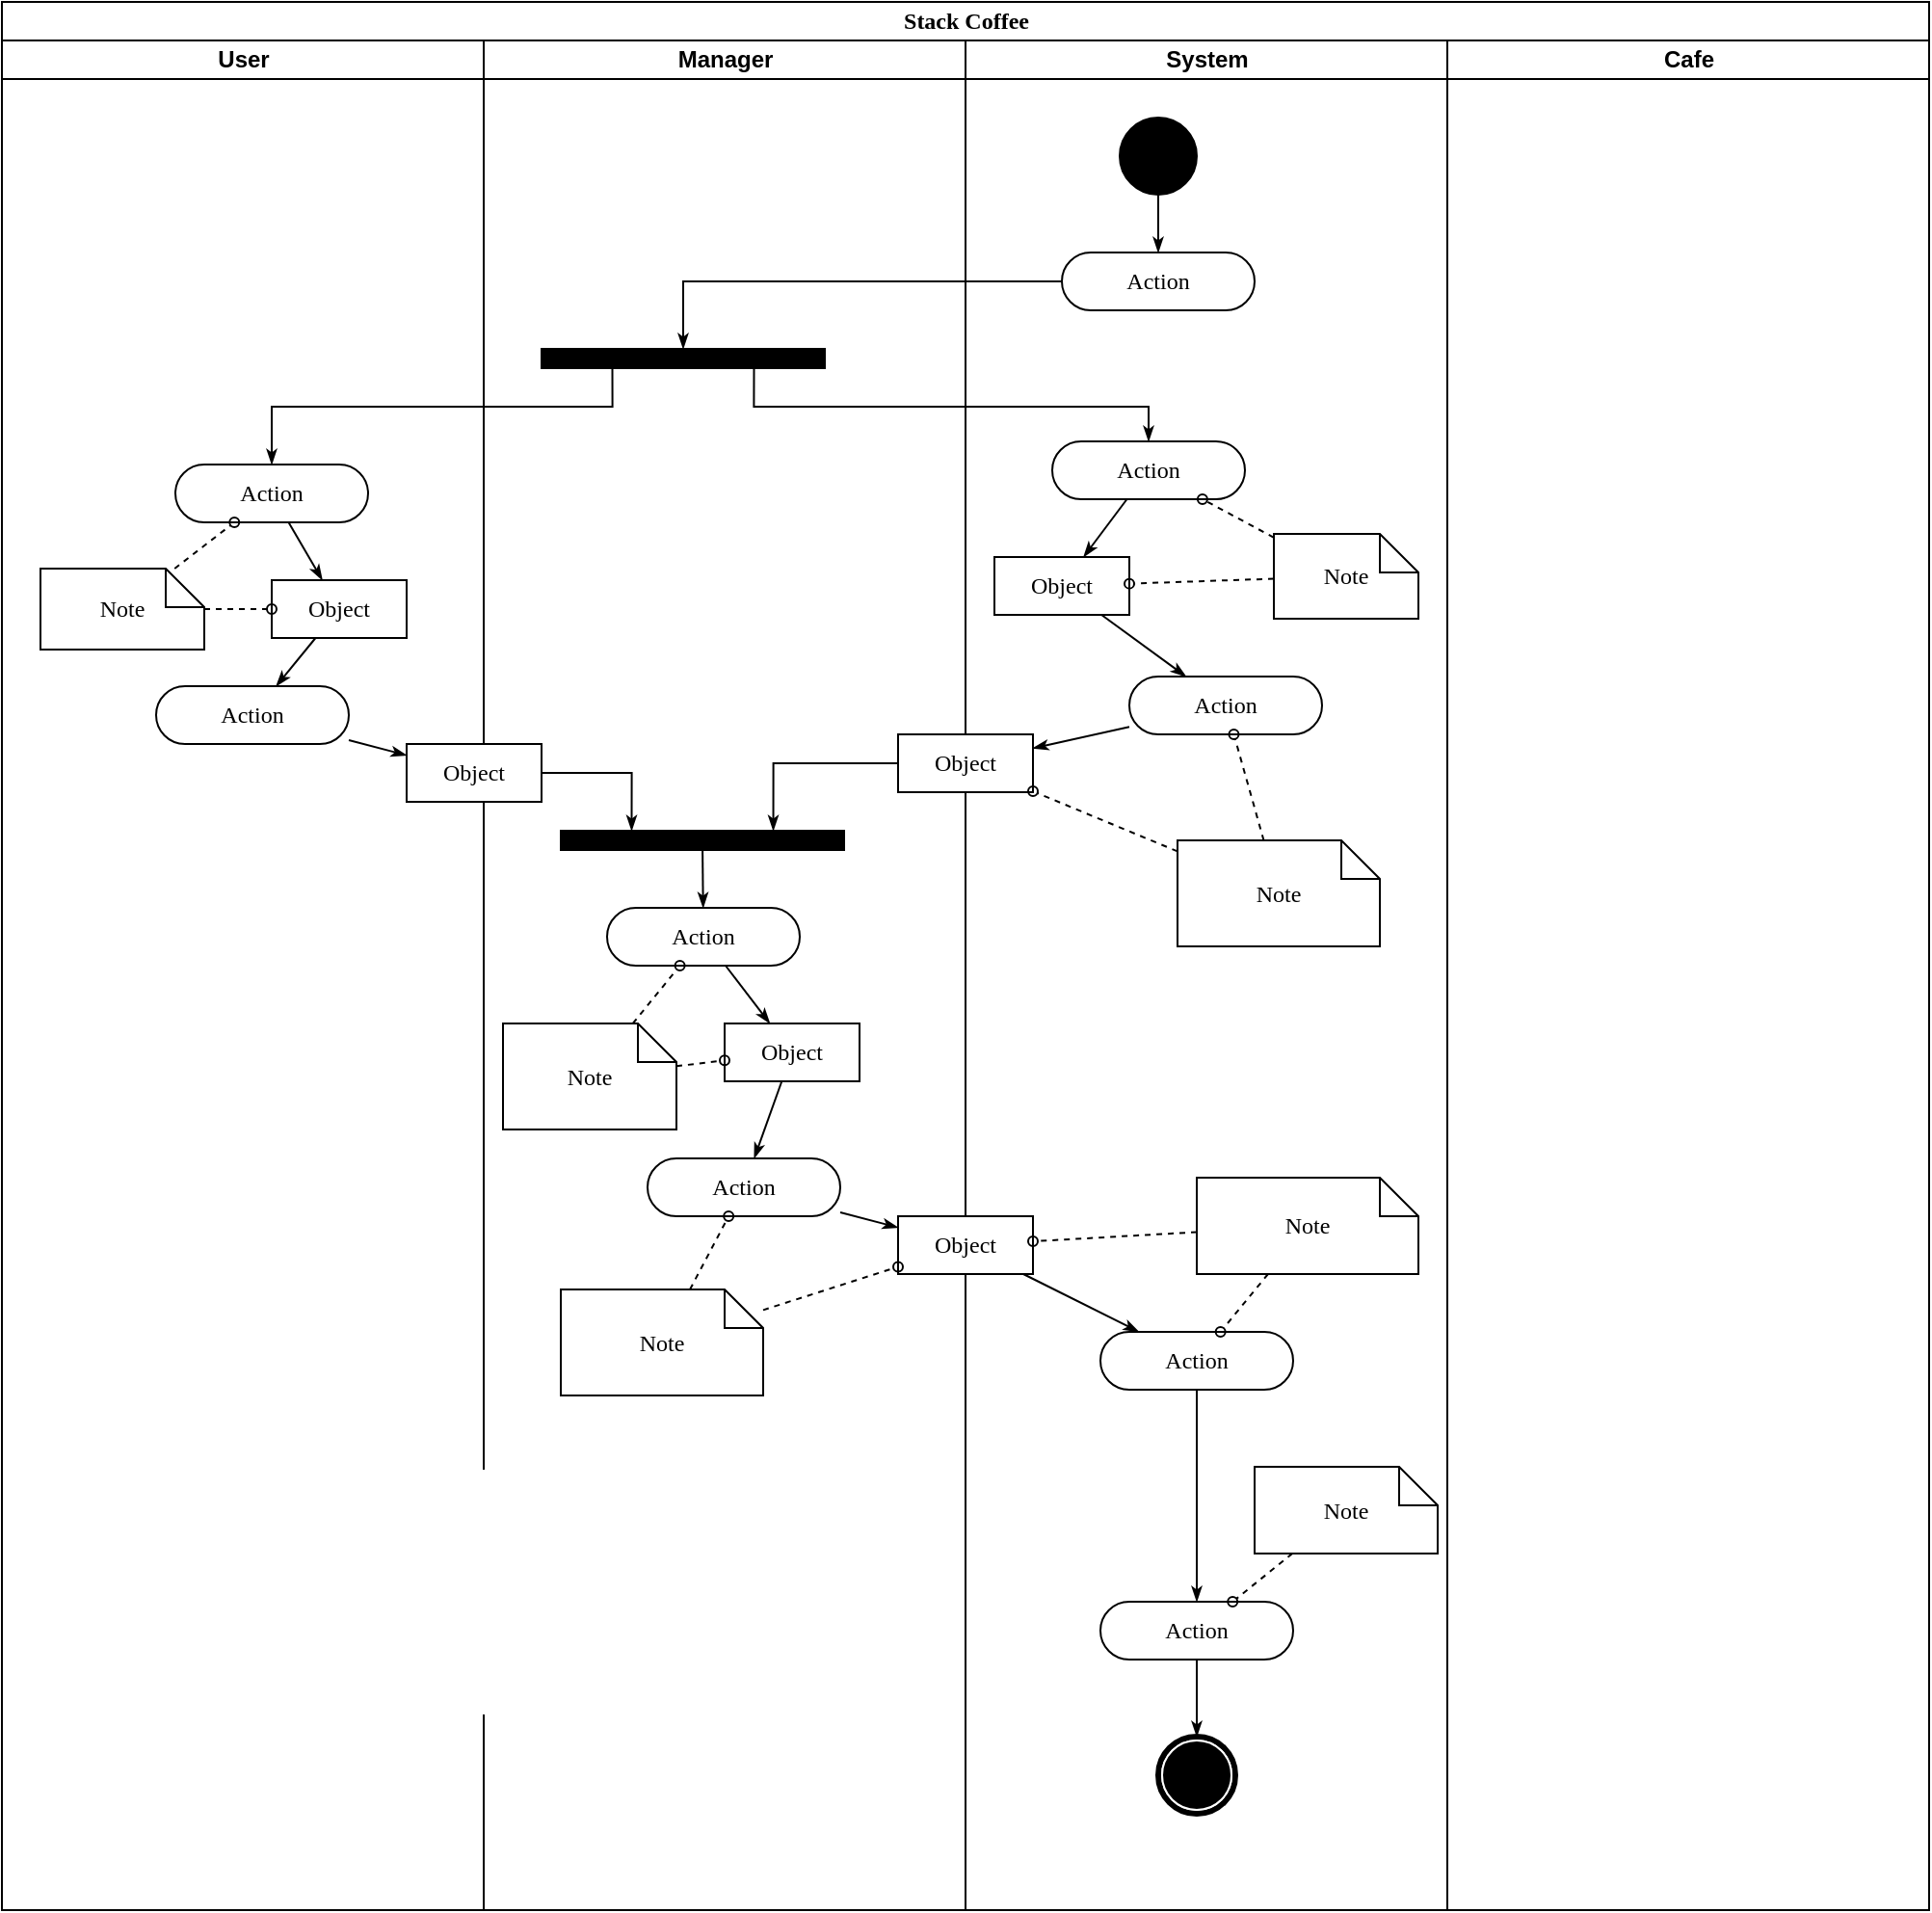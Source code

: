 <mxfile version="17.4.0" type="github" pages="6">
  <diagram name="Page-1" id="0783ab3e-0a74-02c8-0abd-f7b4e66b4bec">
    <mxGraphModel dx="824" dy="450" grid="1" gridSize="10" guides="1" tooltips="1" connect="1" arrows="1" fold="1" page="1" pageScale="1" pageWidth="850" pageHeight="1100" background="none" math="0" shadow="0">
      <root>
        <mxCell id="0" />
        <mxCell id="1" parent="0" />
        <mxCell id="1c1d494c118603dd-1" value="Stack Coffee" style="swimlane;html=1;childLayout=stackLayout;startSize=20;rounded=0;shadow=0;comic=0;labelBackgroundColor=none;strokeWidth=1;fontFamily=Verdana;fontSize=12;align=center;" parent="1" vertex="1">
          <mxGeometry x="40" y="20" width="1000" height="990" as="geometry" />
        </mxCell>
        <mxCell id="1c1d494c118603dd-2" value="User" style="swimlane;html=1;startSize=20;" parent="1c1d494c118603dd-1" vertex="1">
          <mxGeometry y="20" width="250" height="970" as="geometry" />
        </mxCell>
        <mxCell id="1c1d494c118603dd-34" style="edgeStyle=none;rounded=0;html=1;labelBackgroundColor=none;startArrow=none;startFill=0;startSize=5;endArrow=classicThin;endFill=1;endSize=5;jettySize=auto;orthogonalLoop=1;strokeWidth=1;fontFamily=Verdana;fontSize=12" parent="1c1d494c118603dd-2" source="1c1d494c118603dd-6" target="1c1d494c118603dd-10" edge="1">
          <mxGeometry relative="1" as="geometry" />
        </mxCell>
        <mxCell id="1c1d494c118603dd-6" value="Action" style="rounded=1;whiteSpace=wrap;html=1;shadow=0;comic=0;labelBackgroundColor=none;strokeWidth=1;fontFamily=Verdana;fontSize=12;align=center;arcSize=50;" parent="1c1d494c118603dd-2" vertex="1">
          <mxGeometry x="90" y="220" width="100" height="30" as="geometry" />
        </mxCell>
        <mxCell id="1c1d494c118603dd-7" value="Action" style="rounded=1;whiteSpace=wrap;html=1;shadow=0;comic=0;labelBackgroundColor=none;strokeWidth=1;fontFamily=Verdana;fontSize=12;align=center;arcSize=50;" parent="1c1d494c118603dd-2" vertex="1">
          <mxGeometry x="80" y="335" width="100" height="30" as="geometry" />
        </mxCell>
        <mxCell id="1c1d494c118603dd-35" style="edgeStyle=none;rounded=0;html=1;labelBackgroundColor=none;startArrow=none;startFill=0;startSize=5;endArrow=classicThin;endFill=1;endSize=5;jettySize=auto;orthogonalLoop=1;strokeWidth=1;fontFamily=Verdana;fontSize=12" parent="1c1d494c118603dd-2" source="1c1d494c118603dd-10" target="1c1d494c118603dd-7" edge="1">
          <mxGeometry relative="1" as="geometry" />
        </mxCell>
        <mxCell id="1c1d494c118603dd-10" value="Object" style="rounded=0;whiteSpace=wrap;html=1;shadow=0;comic=0;labelBackgroundColor=none;strokeWidth=1;fontFamily=Verdana;fontSize=12;align=center;arcSize=50;" parent="1c1d494c118603dd-2" vertex="1">
          <mxGeometry x="140" y="280" width="70" height="30" as="geometry" />
        </mxCell>
        <mxCell id="1c1d494c118603dd-46" style="edgeStyle=none;rounded=0;html=1;labelBackgroundColor=none;startArrow=none;startFill=0;startSize=5;endArrow=oval;endFill=0;endSize=5;jettySize=auto;orthogonalLoop=1;strokeWidth=1;fontFamily=Verdana;fontSize=12;dashed=1;" parent="1c1d494c118603dd-2" source="1c1d494c118603dd-21" target="1c1d494c118603dd-6" edge="1">
          <mxGeometry relative="1" as="geometry" />
        </mxCell>
        <mxCell id="1c1d494c118603dd-47" style="edgeStyle=none;rounded=0;html=1;dashed=1;labelBackgroundColor=none;startArrow=none;startFill=0;startSize=5;endArrow=oval;endFill=0;endSize=5;jettySize=auto;orthogonalLoop=1;strokeWidth=1;fontFamily=Verdana;fontSize=12" parent="1c1d494c118603dd-2" source="1c1d494c118603dd-21" target="1c1d494c118603dd-10" edge="1">
          <mxGeometry relative="1" as="geometry" />
        </mxCell>
        <mxCell id="1c1d494c118603dd-21" value="Note" style="shape=note;whiteSpace=wrap;html=1;rounded=0;shadow=0;comic=0;labelBackgroundColor=none;strokeWidth=1;fontFamily=Verdana;fontSize=12;align=center;size=20;" parent="1c1d494c118603dd-2" vertex="1">
          <mxGeometry x="20" y="274" width="85" height="42" as="geometry" />
        </mxCell>
        <mxCell id="1c1d494c118603dd-3" value="Manager" style="swimlane;html=1;startSize=20;" parent="1c1d494c118603dd-1" vertex="1">
          <mxGeometry x="250" y="20" width="250" height="970" as="geometry" />
        </mxCell>
        <mxCell id="60571a20871a0731-3" value="" style="whiteSpace=wrap;html=1;rounded=0;shadow=0;comic=0;labelBackgroundColor=none;strokeWidth=1;fillColor=#000000;fontFamily=Verdana;fontSize=12;align=center;rotation=0;" parent="1c1d494c118603dd-3" vertex="1">
          <mxGeometry x="30" y="160" width="147" height="10" as="geometry" />
        </mxCell>
        <mxCell id="1c1d494c118603dd-40" style="edgeStyle=none;rounded=0;html=1;labelBackgroundColor=none;startArrow=none;startFill=0;startSize=5;endArrow=classicThin;endFill=1;endSize=5;jettySize=auto;orthogonalLoop=1;strokeWidth=1;fontFamily=Verdana;fontSize=12" parent="1c1d494c118603dd-3" source="1c1d494c118603dd-11" target="1c1d494c118603dd-15" edge="1">
          <mxGeometry relative="1" as="geometry" />
        </mxCell>
        <mxCell id="1c1d494c118603dd-11" value="Action" style="rounded=1;whiteSpace=wrap;html=1;shadow=0;comic=0;labelBackgroundColor=none;strokeWidth=1;fontFamily=Verdana;fontSize=12;align=center;arcSize=50;" parent="1c1d494c118603dd-3" vertex="1">
          <mxGeometry x="64" y="450" width="100" height="30" as="geometry" />
        </mxCell>
        <mxCell id="1c1d494c118603dd-39" style="edgeStyle=none;rounded=0;html=1;labelBackgroundColor=none;startArrow=none;startFill=0;startSize=5;endArrow=classicThin;endFill=1;endSize=5;jettySize=auto;orthogonalLoop=1;strokeWidth=1;fontFamily=Verdana;fontSize=12" parent="1c1d494c118603dd-3" source="1c1d494c118603dd-12" target="1c1d494c118603dd-11" edge="1">
          <mxGeometry relative="1" as="geometry" />
        </mxCell>
        <mxCell id="1c1d494c118603dd-12" value="" style="whiteSpace=wrap;html=1;rounded=0;shadow=0;comic=0;labelBackgroundColor=none;strokeWidth=1;fillColor=#000000;fontFamily=Verdana;fontSize=12;align=center;rotation=0;" parent="1c1d494c118603dd-3" vertex="1">
          <mxGeometry x="40" y="410" width="147" height="10" as="geometry" />
        </mxCell>
        <mxCell id="1c1d494c118603dd-32" style="edgeStyle=orthogonalEdgeStyle;rounded=0;html=1;entryX=0.25;entryY=0;labelBackgroundColor=none;startArrow=none;startFill=0;startSize=5;endArrow=classicThin;endFill=1;endSize=5;jettySize=auto;orthogonalLoop=1;strokeWidth=1;fontFamily=Verdana;fontSize=12" parent="1c1d494c118603dd-3" source="1c1d494c118603dd-14" target="1c1d494c118603dd-12" edge="1">
          <mxGeometry relative="1" as="geometry" />
        </mxCell>
        <mxCell id="1c1d494c118603dd-14" value="Object" style="rounded=0;whiteSpace=wrap;html=1;shadow=0;comic=0;labelBackgroundColor=none;strokeWidth=1;fontFamily=Verdana;fontSize=12;align=center;arcSize=50;" parent="1c1d494c118603dd-3" vertex="1">
          <mxGeometry x="-40" y="365" width="70" height="30" as="geometry" />
        </mxCell>
        <mxCell id="1c1d494c118603dd-41" style="edgeStyle=none;rounded=0;html=1;labelBackgroundColor=none;startArrow=none;startFill=0;startSize=5;endArrow=classicThin;endFill=1;endSize=5;jettySize=auto;orthogonalLoop=1;strokeWidth=1;fontFamily=Verdana;fontSize=12" parent="1c1d494c118603dd-3" source="1c1d494c118603dd-15" target="1c1d494c118603dd-16" edge="1">
          <mxGeometry relative="1" as="geometry" />
        </mxCell>
        <mxCell id="1c1d494c118603dd-15" value="Object" style="rounded=0;whiteSpace=wrap;html=1;shadow=0;comic=0;labelBackgroundColor=none;strokeWidth=1;fontFamily=Verdana;fontSize=12;align=center;arcSize=50;" parent="1c1d494c118603dd-3" vertex="1">
          <mxGeometry x="125" y="510" width="70" height="30" as="geometry" />
        </mxCell>
        <mxCell id="1c1d494c118603dd-16" value="Action" style="rounded=1;whiteSpace=wrap;html=1;shadow=0;comic=0;labelBackgroundColor=none;strokeWidth=1;fontFamily=Verdana;fontSize=12;align=center;arcSize=50;" parent="1c1d494c118603dd-3" vertex="1">
          <mxGeometry x="85" y="580" width="100" height="30" as="geometry" />
        </mxCell>
        <mxCell id="1c1d494c118603dd-52" style="edgeStyle=none;rounded=0;html=1;dashed=1;labelBackgroundColor=none;startArrow=none;startFill=0;startSize=5;endArrow=oval;endFill=0;endSize=5;jettySize=auto;orthogonalLoop=1;strokeWidth=1;fontFamily=Verdana;fontSize=12" parent="1c1d494c118603dd-3" source="1c1d494c118603dd-23" target="1c1d494c118603dd-11" edge="1">
          <mxGeometry relative="1" as="geometry" />
        </mxCell>
        <mxCell id="1c1d494c118603dd-53" style="edgeStyle=none;rounded=0;html=1;dashed=1;labelBackgroundColor=none;startArrow=none;startFill=0;startSize=5;endArrow=oval;endFill=0;endSize=5;jettySize=auto;orthogonalLoop=1;strokeWidth=1;fontFamily=Verdana;fontSize=12" parent="1c1d494c118603dd-3" source="1c1d494c118603dd-23" target="1c1d494c118603dd-15" edge="1">
          <mxGeometry relative="1" as="geometry" />
        </mxCell>
        <mxCell id="1c1d494c118603dd-23" value="Note" style="shape=note;whiteSpace=wrap;html=1;rounded=0;shadow=0;comic=0;labelBackgroundColor=none;strokeWidth=1;fontFamily=Verdana;fontSize=12;align=center;size=20;" parent="1c1d494c118603dd-3" vertex="1">
          <mxGeometry x="10" y="510" width="90" height="55" as="geometry" />
        </mxCell>
        <mxCell id="1c1d494c118603dd-54" style="edgeStyle=none;rounded=0;html=1;dashed=1;labelBackgroundColor=none;startArrow=none;startFill=0;startSize=5;endArrow=oval;endFill=0;endSize=5;jettySize=auto;orthogonalLoop=1;strokeWidth=1;fontFamily=Verdana;fontSize=12" parent="1c1d494c118603dd-3" source="1c1d494c118603dd-24" target="1c1d494c118603dd-16" edge="1">
          <mxGeometry relative="1" as="geometry" />
        </mxCell>
        <mxCell id="1c1d494c118603dd-24" value="Note" style="shape=note;whiteSpace=wrap;html=1;rounded=0;shadow=0;comic=0;labelBackgroundColor=none;strokeWidth=1;fontFamily=Verdana;fontSize=12;align=center;size=20;" parent="1c1d494c118603dd-3" vertex="1">
          <mxGeometry x="40" y="648" width="105" height="55" as="geometry" />
        </mxCell>
        <mxCell id="1c1d494c118603dd-4" value="System" style="swimlane;html=1;startSize=20;" parent="1c1d494c118603dd-1" vertex="1">
          <mxGeometry x="500" y="20" width="250" height="970" as="geometry" />
        </mxCell>
        <mxCell id="1c1d494c118603dd-27" style="edgeStyle=orthogonalEdgeStyle;rounded=0;html=1;labelBackgroundColor=none;startArrow=none;startFill=0;startSize=5;endArrow=classicThin;endFill=1;endSize=5;jettySize=auto;orthogonalLoop=1;strokeWidth=1;fontFamily=Verdana;fontSize=12" parent="1c1d494c118603dd-4" source="60571a20871a0731-4" target="60571a20871a0731-8" edge="1">
          <mxGeometry relative="1" as="geometry" />
        </mxCell>
        <mxCell id="60571a20871a0731-4" value="" style="ellipse;whiteSpace=wrap;html=1;rounded=0;shadow=0;comic=0;labelBackgroundColor=none;strokeWidth=1;fillColor=#000000;fontFamily=Verdana;fontSize=12;align=center;" parent="1c1d494c118603dd-4" vertex="1">
          <mxGeometry x="80" y="40" width="40" height="40" as="geometry" />
        </mxCell>
        <mxCell id="60571a20871a0731-8" value="Action" style="rounded=1;whiteSpace=wrap;html=1;shadow=0;comic=0;labelBackgroundColor=none;strokeWidth=1;fontFamily=Verdana;fontSize=12;align=center;arcSize=50;" parent="1c1d494c118603dd-4" vertex="1">
          <mxGeometry x="50" y="110" width="100" height="30" as="geometry" />
        </mxCell>
        <mxCell id="1c1d494c118603dd-33" style="rounded=0;html=1;labelBackgroundColor=none;startArrow=none;startFill=0;startSize=5;endArrow=classicThin;endFill=1;endSize=5;jettySize=auto;orthogonalLoop=1;strokeWidth=1;fontFamily=Verdana;fontSize=12" parent="1c1d494c118603dd-4" source="1c1d494c118603dd-5" target="1c1d494c118603dd-9" edge="1">
          <mxGeometry relative="1" as="geometry" />
        </mxCell>
        <mxCell id="1c1d494c118603dd-5" value="Action" style="rounded=1;whiteSpace=wrap;html=1;shadow=0;comic=0;labelBackgroundColor=none;strokeWidth=1;fontFamily=Verdana;fontSize=12;align=center;arcSize=50;" parent="1c1d494c118603dd-4" vertex="1">
          <mxGeometry x="45" y="208" width="100" height="30" as="geometry" />
        </mxCell>
        <mxCell id="1c1d494c118603dd-38" style="edgeStyle=none;rounded=0;html=1;labelBackgroundColor=none;startArrow=none;startFill=0;startSize=5;endArrow=classicThin;endFill=1;endSize=5;jettySize=auto;orthogonalLoop=1;strokeWidth=1;fontFamily=Verdana;fontSize=12" parent="1c1d494c118603dd-4" source="1c1d494c118603dd-8" target="1c1d494c118603dd-13" edge="1">
          <mxGeometry relative="1" as="geometry" />
        </mxCell>
        <mxCell id="1c1d494c118603dd-8" value="Action" style="rounded=1;whiteSpace=wrap;html=1;shadow=0;comic=0;labelBackgroundColor=none;strokeWidth=1;fontFamily=Verdana;fontSize=12;align=center;arcSize=50;" parent="1c1d494c118603dd-4" vertex="1">
          <mxGeometry x="85" y="330" width="100" height="30" as="geometry" />
        </mxCell>
        <mxCell id="1c1d494c118603dd-37" style="edgeStyle=none;rounded=0;html=1;labelBackgroundColor=none;startArrow=none;startFill=0;startSize=5;endArrow=classicThin;endFill=1;endSize=5;jettySize=auto;orthogonalLoop=1;strokeWidth=1;fontFamily=Verdana;fontSize=12" parent="1c1d494c118603dd-4" source="1c1d494c118603dd-9" target="1c1d494c118603dd-8" edge="1">
          <mxGeometry relative="1" as="geometry" />
        </mxCell>
        <mxCell id="1c1d494c118603dd-9" value="Object" style="rounded=0;whiteSpace=wrap;html=1;shadow=0;comic=0;labelBackgroundColor=none;strokeWidth=1;fontFamily=Verdana;fontSize=12;align=center;arcSize=50;" parent="1c1d494c118603dd-4" vertex="1">
          <mxGeometry x="15" y="268" width="70" height="30" as="geometry" />
        </mxCell>
        <mxCell id="1c1d494c118603dd-13" value="Object" style="rounded=0;whiteSpace=wrap;html=1;shadow=0;comic=0;labelBackgroundColor=none;strokeWidth=1;fontFamily=Verdana;fontSize=12;align=center;arcSize=50;" parent="1c1d494c118603dd-4" vertex="1">
          <mxGeometry x="-35" y="360" width="70" height="30" as="geometry" />
        </mxCell>
        <mxCell id="1c1d494c118603dd-43" style="edgeStyle=none;rounded=0;html=1;labelBackgroundColor=none;startArrow=none;startFill=0;startSize=5;endArrow=classicThin;endFill=1;endSize=5;jettySize=auto;orthogonalLoop=1;strokeWidth=1;fontFamily=Verdana;fontSize=12" parent="1c1d494c118603dd-4" source="1c1d494c118603dd-17" target="1c1d494c118603dd-18" edge="1">
          <mxGeometry relative="1" as="geometry" />
        </mxCell>
        <mxCell id="1c1d494c118603dd-17" value="Object" style="rounded=0;whiteSpace=wrap;html=1;shadow=0;comic=0;labelBackgroundColor=none;strokeWidth=1;fontFamily=Verdana;fontSize=12;align=center;arcSize=50;" parent="1c1d494c118603dd-4" vertex="1">
          <mxGeometry x="-35" y="610" width="70" height="30" as="geometry" />
        </mxCell>
        <mxCell id="1c1d494c118603dd-44" style="edgeStyle=none;rounded=0;html=1;labelBackgroundColor=none;startArrow=none;startFill=0;startSize=5;endArrow=classicThin;endFill=1;endSize=5;jettySize=auto;orthogonalLoop=1;strokeWidth=1;fontFamily=Verdana;fontSize=12" parent="1c1d494c118603dd-4" source="1c1d494c118603dd-18" target="1c1d494c118603dd-19" edge="1">
          <mxGeometry relative="1" as="geometry" />
        </mxCell>
        <mxCell id="1c1d494c118603dd-18" value="Action" style="rounded=1;whiteSpace=wrap;html=1;shadow=0;comic=0;labelBackgroundColor=none;strokeWidth=1;fontFamily=Verdana;fontSize=12;align=center;arcSize=50;" parent="1c1d494c118603dd-4" vertex="1">
          <mxGeometry x="70" y="670" width="100" height="30" as="geometry" />
        </mxCell>
        <mxCell id="1c1d494c118603dd-45" style="edgeStyle=none;rounded=0;html=1;labelBackgroundColor=none;startArrow=none;startFill=0;startSize=5;endArrow=classicThin;endFill=1;endSize=5;jettySize=auto;orthogonalLoop=1;strokeWidth=1;fontFamily=Verdana;fontSize=12" parent="1c1d494c118603dd-4" source="1c1d494c118603dd-19" target="60571a20871a0731-5" edge="1">
          <mxGeometry relative="1" as="geometry" />
        </mxCell>
        <mxCell id="1c1d494c118603dd-19" value="Action" style="rounded=1;whiteSpace=wrap;html=1;shadow=0;comic=0;labelBackgroundColor=none;strokeWidth=1;fontFamily=Verdana;fontSize=12;align=center;arcSize=50;" parent="1c1d494c118603dd-4" vertex="1">
          <mxGeometry x="70" y="810" width="100" height="30" as="geometry" />
        </mxCell>
        <mxCell id="60571a20871a0731-5" value="" style="shape=mxgraph.bpmn.shape;html=1;verticalLabelPosition=bottom;labelBackgroundColor=#ffffff;verticalAlign=top;perimeter=ellipsePerimeter;outline=end;symbol=terminate;rounded=0;shadow=0;comic=0;strokeWidth=1;fontFamily=Verdana;fontSize=12;align=center;" parent="1c1d494c118603dd-4" vertex="1">
          <mxGeometry x="100" y="880" width="40" height="40" as="geometry" />
        </mxCell>
        <mxCell id="1c1d494c118603dd-48" style="edgeStyle=none;rounded=0;html=1;dashed=1;labelBackgroundColor=none;startArrow=none;startFill=0;startSize=5;endArrow=oval;endFill=0;endSize=5;jettySize=auto;orthogonalLoop=1;strokeWidth=1;fontFamily=Verdana;fontSize=12" parent="1c1d494c118603dd-4" source="1c1d494c118603dd-20" target="1c1d494c118603dd-5" edge="1">
          <mxGeometry relative="1" as="geometry" />
        </mxCell>
        <mxCell id="1c1d494c118603dd-49" style="edgeStyle=none;rounded=0;html=1;dashed=1;labelBackgroundColor=none;startArrow=none;startFill=0;startSize=5;endArrow=oval;endFill=0;endSize=5;jettySize=auto;orthogonalLoop=1;strokeWidth=1;fontFamily=Verdana;fontSize=12" parent="1c1d494c118603dd-4" source="1c1d494c118603dd-20" target="1c1d494c118603dd-9" edge="1">
          <mxGeometry relative="1" as="geometry" />
        </mxCell>
        <mxCell id="1c1d494c118603dd-20" value="Note" style="shape=note;whiteSpace=wrap;html=1;rounded=0;shadow=0;comic=0;labelBackgroundColor=none;strokeWidth=1;fontFamily=Verdana;fontSize=12;align=center;size=20;" parent="1c1d494c118603dd-4" vertex="1">
          <mxGeometry x="160" y="256" width="75" height="44" as="geometry" />
        </mxCell>
        <mxCell id="1c1d494c118603dd-50" style="edgeStyle=none;rounded=0;html=1;dashed=1;labelBackgroundColor=none;startArrow=none;startFill=0;startSize=5;endArrow=oval;endFill=0;endSize=5;jettySize=auto;orthogonalLoop=1;strokeWidth=1;fontFamily=Verdana;fontSize=12" parent="1c1d494c118603dd-4" source="1c1d494c118603dd-22" target="1c1d494c118603dd-8" edge="1">
          <mxGeometry relative="1" as="geometry" />
        </mxCell>
        <mxCell id="1c1d494c118603dd-51" style="edgeStyle=none;rounded=0;html=1;dashed=1;labelBackgroundColor=none;startArrow=none;startFill=0;startSize=5;endArrow=oval;endFill=0;endSize=5;jettySize=auto;orthogonalLoop=1;strokeWidth=1;fontFamily=Verdana;fontSize=12" parent="1c1d494c118603dd-4" source="1c1d494c118603dd-22" target="1c1d494c118603dd-13" edge="1">
          <mxGeometry relative="1" as="geometry" />
        </mxCell>
        <mxCell id="1c1d494c118603dd-22" value="Note" style="shape=note;whiteSpace=wrap;html=1;rounded=0;shadow=0;comic=0;labelBackgroundColor=none;strokeWidth=1;fontFamily=Verdana;fontSize=12;align=center;size=20;" parent="1c1d494c118603dd-4" vertex="1">
          <mxGeometry x="110" y="415" width="105" height="55" as="geometry" />
        </mxCell>
        <mxCell id="1c1d494c118603dd-56" style="edgeStyle=none;rounded=0;html=1;dashed=1;labelBackgroundColor=none;startArrow=none;startFill=0;startSize=5;endArrow=oval;endFill=0;endSize=5;jettySize=auto;orthogonalLoop=1;strokeWidth=1;fontFamily=Verdana;fontSize=12" parent="1c1d494c118603dd-4" source="1c1d494c118603dd-25" target="1c1d494c118603dd-18" edge="1">
          <mxGeometry relative="1" as="geometry" />
        </mxCell>
        <mxCell id="1c1d494c118603dd-57" style="edgeStyle=none;rounded=0;html=1;dashed=1;labelBackgroundColor=none;startArrow=none;startFill=0;startSize=5;endArrow=oval;endFill=0;endSize=5;jettySize=auto;orthogonalLoop=1;strokeWidth=1;fontFamily=Verdana;fontSize=12" parent="1c1d494c118603dd-4" source="1c1d494c118603dd-25" target="1c1d494c118603dd-17" edge="1">
          <mxGeometry relative="1" as="geometry" />
        </mxCell>
        <mxCell id="1c1d494c118603dd-25" value="Note" style="shape=note;whiteSpace=wrap;html=1;rounded=0;shadow=0;comic=0;labelBackgroundColor=none;strokeWidth=1;fontFamily=Verdana;fontSize=12;align=center;size=20;" parent="1c1d494c118603dd-4" vertex="1">
          <mxGeometry x="120" y="590" width="115" height="50" as="geometry" />
        </mxCell>
        <mxCell id="1c1d494c118603dd-58" style="edgeStyle=none;rounded=0;html=1;dashed=1;labelBackgroundColor=none;startArrow=none;startFill=0;startSize=5;endArrow=oval;endFill=0;endSize=5;jettySize=auto;orthogonalLoop=1;strokeWidth=1;fontFamily=Verdana;fontSize=12" parent="1c1d494c118603dd-4" source="1c1d494c118603dd-26" target="1c1d494c118603dd-19" edge="1">
          <mxGeometry relative="1" as="geometry" />
        </mxCell>
        <mxCell id="1c1d494c118603dd-26" value="Note" style="shape=note;whiteSpace=wrap;html=1;rounded=0;shadow=0;comic=0;labelBackgroundColor=none;strokeWidth=1;fontFamily=Verdana;fontSize=12;align=center;size=20;" parent="1c1d494c118603dd-4" vertex="1">
          <mxGeometry x="150" y="740" width="95" height="45" as="geometry" />
        </mxCell>
        <mxCell id="1c1d494c118603dd-28" style="edgeStyle=orthogonalEdgeStyle;rounded=0;html=1;entryX=0.5;entryY=0;labelBackgroundColor=none;startArrow=none;startFill=0;startSize=5;endArrow=classicThin;endFill=1;endSize=5;jettySize=auto;orthogonalLoop=1;strokeWidth=1;fontFamily=Verdana;fontSize=12" parent="1c1d494c118603dd-1" source="60571a20871a0731-8" target="60571a20871a0731-3" edge="1">
          <mxGeometry relative="1" as="geometry">
            <Array as="points">
              <mxPoint x="354" y="145" />
            </Array>
          </mxGeometry>
        </mxCell>
        <mxCell id="1c1d494c118603dd-29" style="edgeStyle=orthogonalEdgeStyle;rounded=0;html=1;exitX=0.75;exitY=1;labelBackgroundColor=none;startArrow=none;startFill=0;startSize=5;endArrow=classicThin;endFill=1;endSize=5;jettySize=auto;orthogonalLoop=1;strokeWidth=1;fontFamily=Verdana;fontSize=12" parent="1c1d494c118603dd-1" source="60571a20871a0731-3" target="1c1d494c118603dd-5" edge="1">
          <mxGeometry relative="1" as="geometry">
            <Array as="points">
              <mxPoint x="390" y="210" />
              <mxPoint x="595" y="210" />
            </Array>
          </mxGeometry>
        </mxCell>
        <mxCell id="1c1d494c118603dd-30" style="edgeStyle=orthogonalEdgeStyle;rounded=0;html=1;exitX=0.25;exitY=1;entryX=0.5;entryY=0;labelBackgroundColor=none;startArrow=none;startFill=0;startSize=5;endArrow=classicThin;endFill=1;endSize=5;jettySize=auto;orthogonalLoop=1;strokeWidth=1;fontFamily=Verdana;fontSize=12" parent="1c1d494c118603dd-1" source="60571a20871a0731-3" target="1c1d494c118603dd-6" edge="1">
          <mxGeometry relative="1" as="geometry">
            <Array as="points">
              <mxPoint x="317" y="210" />
              <mxPoint x="140" y="210" />
            </Array>
          </mxGeometry>
        </mxCell>
        <mxCell id="1c1d494c118603dd-31" style="edgeStyle=orthogonalEdgeStyle;rounded=0;html=1;entryX=0.75;entryY=0;labelBackgroundColor=none;startArrow=none;startFill=0;startSize=5;endArrow=classicThin;endFill=1;endSize=5;jettySize=auto;orthogonalLoop=1;strokeWidth=1;fontFamily=Verdana;fontSize=12" parent="1c1d494c118603dd-1" source="1c1d494c118603dd-13" target="1c1d494c118603dd-12" edge="1">
          <mxGeometry relative="1" as="geometry" />
        </mxCell>
        <mxCell id="1c1d494c118603dd-36" style="edgeStyle=none;rounded=0;html=1;labelBackgroundColor=none;startArrow=none;startFill=0;startSize=5;endArrow=classicThin;endFill=1;endSize=5;jettySize=auto;orthogonalLoop=1;strokeWidth=1;fontFamily=Verdana;fontSize=12" parent="1c1d494c118603dd-1" source="1c1d494c118603dd-7" target="1c1d494c118603dd-14" edge="1">
          <mxGeometry relative="1" as="geometry" />
        </mxCell>
        <mxCell id="1c1d494c118603dd-42" style="edgeStyle=none;rounded=0;html=1;labelBackgroundColor=none;startArrow=none;startFill=0;startSize=5;endArrow=classicThin;endFill=1;endSize=5;jettySize=auto;orthogonalLoop=1;strokeWidth=1;fontFamily=Verdana;fontSize=12" parent="1c1d494c118603dd-1" source="1c1d494c118603dd-16" target="1c1d494c118603dd-17" edge="1">
          <mxGeometry relative="1" as="geometry" />
        </mxCell>
        <mxCell id="1c1d494c118603dd-55" style="edgeStyle=none;rounded=0;html=1;dashed=1;labelBackgroundColor=none;startArrow=none;startFill=0;startSize=5;endArrow=oval;endFill=0;endSize=5;jettySize=auto;orthogonalLoop=1;strokeWidth=1;fontFamily=Verdana;fontSize=12" parent="1c1d494c118603dd-1" source="1c1d494c118603dd-24" target="1c1d494c118603dd-17" edge="1">
          <mxGeometry relative="1" as="geometry" />
        </mxCell>
        <mxCell id="oqjdxSJvpz8lTfiW78SW-1" value="Cafe" style="swimlane;html=1;startSize=20;" parent="1" vertex="1">
          <mxGeometry x="790" y="40" width="250" height="970" as="geometry" />
        </mxCell>
      </root>
    </mxGraphModel>
  </diagram>
  <diagram id="ukumpwRK7lNUf9KRwLrz" name="ReceiveOrder">
    <mxGraphModel dx="994" dy="571" grid="1" gridSize="10" guides="1" tooltips="1" connect="1" arrows="1" fold="1" page="1" pageScale="1" pageWidth="850" pageHeight="1100" math="0" shadow="0">
      <root>
        <mxCell id="0" />
        <mxCell id="1" parent="0" />
        <mxCell id="ukgRUTICeT_TsoeeM9s_-1" value="Stack Coffee" style="swimlane;html=1;childLayout=stackLayout;startSize=20;rounded=0;shadow=0;comic=0;labelBackgroundColor=none;strokeWidth=1;fontFamily=Verdana;fontSize=12;align=center;" parent="1" vertex="1">
          <mxGeometry x="50" y="30" width="1000" height="990" as="geometry" />
        </mxCell>
        <mxCell id="ukgRUTICeT_TsoeeM9s_-2" value="User" style="swimlane;html=1;startSize=20;" parent="ukgRUTICeT_TsoeeM9s_-1" vertex="1">
          <mxGeometry y="20" width="250" height="970" as="geometry" />
        </mxCell>
        <mxCell id="ukgRUTICeT_TsoeeM9s_-3" style="edgeStyle=none;rounded=0;html=1;labelBackgroundColor=none;startArrow=none;startFill=0;startSize=5;endArrow=classicThin;endFill=1;endSize=5;jettySize=auto;orthogonalLoop=1;strokeWidth=1;fontFamily=Verdana;fontSize=12" parent="ukgRUTICeT_TsoeeM9s_-2" source="ukgRUTICeT_TsoeeM9s_-4" target="ukgRUTICeT_TsoeeM9s_-7" edge="1">
          <mxGeometry relative="1" as="geometry" />
        </mxCell>
        <mxCell id="ukgRUTICeT_TsoeeM9s_-4" value="Action" style="rounded=1;whiteSpace=wrap;html=1;shadow=0;comic=0;labelBackgroundColor=none;strokeWidth=1;fontFamily=Verdana;fontSize=12;align=center;arcSize=50;" parent="ukgRUTICeT_TsoeeM9s_-2" vertex="1">
          <mxGeometry x="90" y="220" width="100" height="30" as="geometry" />
        </mxCell>
        <mxCell id="ukgRUTICeT_TsoeeM9s_-5" value="Action" style="rounded=1;whiteSpace=wrap;html=1;shadow=0;comic=0;labelBackgroundColor=none;strokeWidth=1;fontFamily=Verdana;fontSize=12;align=center;arcSize=50;" parent="ukgRUTICeT_TsoeeM9s_-2" vertex="1">
          <mxGeometry x="80" y="335" width="100" height="30" as="geometry" />
        </mxCell>
        <mxCell id="ukgRUTICeT_TsoeeM9s_-6" style="edgeStyle=none;rounded=0;html=1;labelBackgroundColor=none;startArrow=none;startFill=0;startSize=5;endArrow=classicThin;endFill=1;endSize=5;jettySize=auto;orthogonalLoop=1;strokeWidth=1;fontFamily=Verdana;fontSize=12" parent="ukgRUTICeT_TsoeeM9s_-2" source="ukgRUTICeT_TsoeeM9s_-7" target="ukgRUTICeT_TsoeeM9s_-5" edge="1">
          <mxGeometry relative="1" as="geometry" />
        </mxCell>
        <mxCell id="ukgRUTICeT_TsoeeM9s_-7" value="Object" style="rounded=0;whiteSpace=wrap;html=1;shadow=0;comic=0;labelBackgroundColor=none;strokeWidth=1;fontFamily=Verdana;fontSize=12;align=center;arcSize=50;" parent="ukgRUTICeT_TsoeeM9s_-2" vertex="1">
          <mxGeometry x="140" y="280" width="70" height="30" as="geometry" />
        </mxCell>
        <mxCell id="ukgRUTICeT_TsoeeM9s_-8" style="edgeStyle=none;rounded=0;html=1;labelBackgroundColor=none;startArrow=none;startFill=0;startSize=5;endArrow=oval;endFill=0;endSize=5;jettySize=auto;orthogonalLoop=1;strokeWidth=1;fontFamily=Verdana;fontSize=12;dashed=1;" parent="ukgRUTICeT_TsoeeM9s_-2" source="ukgRUTICeT_TsoeeM9s_-10" target="ukgRUTICeT_TsoeeM9s_-4" edge="1">
          <mxGeometry relative="1" as="geometry" />
        </mxCell>
        <mxCell id="ukgRUTICeT_TsoeeM9s_-9" style="edgeStyle=none;rounded=0;html=1;dashed=1;labelBackgroundColor=none;startArrow=none;startFill=0;startSize=5;endArrow=oval;endFill=0;endSize=5;jettySize=auto;orthogonalLoop=1;strokeWidth=1;fontFamily=Verdana;fontSize=12" parent="ukgRUTICeT_TsoeeM9s_-2" source="ukgRUTICeT_TsoeeM9s_-10" target="ukgRUTICeT_TsoeeM9s_-7" edge="1">
          <mxGeometry relative="1" as="geometry" />
        </mxCell>
        <mxCell id="ukgRUTICeT_TsoeeM9s_-10" value="Note" style="shape=note;whiteSpace=wrap;html=1;rounded=0;shadow=0;comic=0;labelBackgroundColor=none;strokeWidth=1;fontFamily=Verdana;fontSize=12;align=center;size=20;" parent="ukgRUTICeT_TsoeeM9s_-2" vertex="1">
          <mxGeometry x="20" y="274" width="85" height="42" as="geometry" />
        </mxCell>
        <mxCell id="ukgRUTICeT_TsoeeM9s_-11" value="Manager" style="swimlane;html=1;startSize=20;" parent="ukgRUTICeT_TsoeeM9s_-1" vertex="1">
          <mxGeometry x="250" y="20" width="250" height="970" as="geometry" />
        </mxCell>
        <mxCell id="ukgRUTICeT_TsoeeM9s_-12" value="" style="whiteSpace=wrap;html=1;rounded=0;shadow=0;comic=0;labelBackgroundColor=none;strokeWidth=1;fillColor=#000000;fontFamily=Verdana;fontSize=12;align=center;rotation=0;" parent="ukgRUTICeT_TsoeeM9s_-11" vertex="1">
          <mxGeometry x="30" y="160" width="147" height="10" as="geometry" />
        </mxCell>
        <mxCell id="ukgRUTICeT_TsoeeM9s_-13" style="edgeStyle=none;rounded=0;html=1;labelBackgroundColor=none;startArrow=none;startFill=0;startSize=5;endArrow=classicThin;endFill=1;endSize=5;jettySize=auto;orthogonalLoop=1;strokeWidth=1;fontFamily=Verdana;fontSize=12" parent="ukgRUTICeT_TsoeeM9s_-11" source="ukgRUTICeT_TsoeeM9s_-14" target="ukgRUTICeT_TsoeeM9s_-20" edge="1">
          <mxGeometry relative="1" as="geometry" />
        </mxCell>
        <mxCell id="ukgRUTICeT_TsoeeM9s_-14" value="Action" style="rounded=1;whiteSpace=wrap;html=1;shadow=0;comic=0;labelBackgroundColor=none;strokeWidth=1;fontFamily=Verdana;fontSize=12;align=center;arcSize=50;" parent="ukgRUTICeT_TsoeeM9s_-11" vertex="1">
          <mxGeometry x="64" y="450" width="100" height="30" as="geometry" />
        </mxCell>
        <mxCell id="ukgRUTICeT_TsoeeM9s_-15" style="edgeStyle=none;rounded=0;html=1;labelBackgroundColor=none;startArrow=none;startFill=0;startSize=5;endArrow=classicThin;endFill=1;endSize=5;jettySize=auto;orthogonalLoop=1;strokeWidth=1;fontFamily=Verdana;fontSize=12" parent="ukgRUTICeT_TsoeeM9s_-11" source="ukgRUTICeT_TsoeeM9s_-16" target="ukgRUTICeT_TsoeeM9s_-14" edge="1">
          <mxGeometry relative="1" as="geometry" />
        </mxCell>
        <mxCell id="ukgRUTICeT_TsoeeM9s_-16" value="" style="whiteSpace=wrap;html=1;rounded=0;shadow=0;comic=0;labelBackgroundColor=none;strokeWidth=1;fillColor=#000000;fontFamily=Verdana;fontSize=12;align=center;rotation=0;" parent="ukgRUTICeT_TsoeeM9s_-11" vertex="1">
          <mxGeometry x="40" y="410" width="147" height="10" as="geometry" />
        </mxCell>
        <mxCell id="ukgRUTICeT_TsoeeM9s_-17" style="edgeStyle=orthogonalEdgeStyle;rounded=0;html=1;entryX=0.25;entryY=0;labelBackgroundColor=none;startArrow=none;startFill=0;startSize=5;endArrow=classicThin;endFill=1;endSize=5;jettySize=auto;orthogonalLoop=1;strokeWidth=1;fontFamily=Verdana;fontSize=12" parent="ukgRUTICeT_TsoeeM9s_-11" source="ukgRUTICeT_TsoeeM9s_-18" target="ukgRUTICeT_TsoeeM9s_-16" edge="1">
          <mxGeometry relative="1" as="geometry" />
        </mxCell>
        <mxCell id="ukgRUTICeT_TsoeeM9s_-18" value="Object" style="rounded=0;whiteSpace=wrap;html=1;shadow=0;comic=0;labelBackgroundColor=none;strokeWidth=1;fontFamily=Verdana;fontSize=12;align=center;arcSize=50;" parent="ukgRUTICeT_TsoeeM9s_-11" vertex="1">
          <mxGeometry x="-40" y="365" width="70" height="30" as="geometry" />
        </mxCell>
        <mxCell id="ukgRUTICeT_TsoeeM9s_-19" style="edgeStyle=none;rounded=0;html=1;labelBackgroundColor=none;startArrow=none;startFill=0;startSize=5;endArrow=classicThin;endFill=1;endSize=5;jettySize=auto;orthogonalLoop=1;strokeWidth=1;fontFamily=Verdana;fontSize=12" parent="ukgRUTICeT_TsoeeM9s_-11" source="ukgRUTICeT_TsoeeM9s_-20" target="ukgRUTICeT_TsoeeM9s_-21" edge="1">
          <mxGeometry relative="1" as="geometry" />
        </mxCell>
        <mxCell id="ukgRUTICeT_TsoeeM9s_-20" value="Object" style="rounded=0;whiteSpace=wrap;html=1;shadow=0;comic=0;labelBackgroundColor=none;strokeWidth=1;fontFamily=Verdana;fontSize=12;align=center;arcSize=50;" parent="ukgRUTICeT_TsoeeM9s_-11" vertex="1">
          <mxGeometry x="125" y="510" width="70" height="30" as="geometry" />
        </mxCell>
        <mxCell id="ukgRUTICeT_TsoeeM9s_-21" value="Action" style="rounded=1;whiteSpace=wrap;html=1;shadow=0;comic=0;labelBackgroundColor=none;strokeWidth=1;fontFamily=Verdana;fontSize=12;align=center;arcSize=50;" parent="ukgRUTICeT_TsoeeM9s_-11" vertex="1">
          <mxGeometry x="85" y="580" width="100" height="30" as="geometry" />
        </mxCell>
        <mxCell id="ukgRUTICeT_TsoeeM9s_-22" style="edgeStyle=none;rounded=0;html=1;dashed=1;labelBackgroundColor=none;startArrow=none;startFill=0;startSize=5;endArrow=oval;endFill=0;endSize=5;jettySize=auto;orthogonalLoop=1;strokeWidth=1;fontFamily=Verdana;fontSize=12" parent="ukgRUTICeT_TsoeeM9s_-11" source="ukgRUTICeT_TsoeeM9s_-24" target="ukgRUTICeT_TsoeeM9s_-14" edge="1">
          <mxGeometry relative="1" as="geometry" />
        </mxCell>
        <mxCell id="ukgRUTICeT_TsoeeM9s_-23" style="edgeStyle=none;rounded=0;html=1;dashed=1;labelBackgroundColor=none;startArrow=none;startFill=0;startSize=5;endArrow=oval;endFill=0;endSize=5;jettySize=auto;orthogonalLoop=1;strokeWidth=1;fontFamily=Verdana;fontSize=12" parent="ukgRUTICeT_TsoeeM9s_-11" source="ukgRUTICeT_TsoeeM9s_-24" target="ukgRUTICeT_TsoeeM9s_-20" edge="1">
          <mxGeometry relative="1" as="geometry" />
        </mxCell>
        <mxCell id="ukgRUTICeT_TsoeeM9s_-24" value="Note" style="shape=note;whiteSpace=wrap;html=1;rounded=0;shadow=0;comic=0;labelBackgroundColor=none;strokeWidth=1;fontFamily=Verdana;fontSize=12;align=center;size=20;" parent="ukgRUTICeT_TsoeeM9s_-11" vertex="1">
          <mxGeometry x="10" y="510" width="90" height="55" as="geometry" />
        </mxCell>
        <mxCell id="ukgRUTICeT_TsoeeM9s_-25" style="edgeStyle=none;rounded=0;html=1;dashed=1;labelBackgroundColor=none;startArrow=none;startFill=0;startSize=5;endArrow=oval;endFill=0;endSize=5;jettySize=auto;orthogonalLoop=1;strokeWidth=1;fontFamily=Verdana;fontSize=12" parent="ukgRUTICeT_TsoeeM9s_-11" source="ukgRUTICeT_TsoeeM9s_-26" target="ukgRUTICeT_TsoeeM9s_-21" edge="1">
          <mxGeometry relative="1" as="geometry" />
        </mxCell>
        <mxCell id="ukgRUTICeT_TsoeeM9s_-26" value="Note" style="shape=note;whiteSpace=wrap;html=1;rounded=0;shadow=0;comic=0;labelBackgroundColor=none;strokeWidth=1;fontFamily=Verdana;fontSize=12;align=center;size=20;" parent="ukgRUTICeT_TsoeeM9s_-11" vertex="1">
          <mxGeometry x="40" y="648" width="105" height="55" as="geometry" />
        </mxCell>
        <mxCell id="ukgRUTICeT_TsoeeM9s_-27" value="System" style="swimlane;html=1;startSize=20;" parent="ukgRUTICeT_TsoeeM9s_-1" vertex="1">
          <mxGeometry x="500" y="20" width="250" height="970" as="geometry" />
        </mxCell>
        <mxCell id="ukgRUTICeT_TsoeeM9s_-28" style="edgeStyle=orthogonalEdgeStyle;rounded=0;html=1;labelBackgroundColor=none;startArrow=none;startFill=0;startSize=5;endArrow=classicThin;endFill=1;endSize=5;jettySize=auto;orthogonalLoop=1;strokeWidth=1;fontFamily=Verdana;fontSize=12" parent="ukgRUTICeT_TsoeeM9s_-27" source="ukgRUTICeT_TsoeeM9s_-29" target="ukgRUTICeT_TsoeeM9s_-30" edge="1">
          <mxGeometry relative="1" as="geometry" />
        </mxCell>
        <mxCell id="ukgRUTICeT_TsoeeM9s_-29" value="" style="ellipse;whiteSpace=wrap;html=1;rounded=0;shadow=0;comic=0;labelBackgroundColor=none;strokeWidth=1;fillColor=#000000;fontFamily=Verdana;fontSize=12;align=center;" parent="ukgRUTICeT_TsoeeM9s_-27" vertex="1">
          <mxGeometry x="80" y="40" width="40" height="40" as="geometry" />
        </mxCell>
        <mxCell id="ukgRUTICeT_TsoeeM9s_-30" value="Action" style="rounded=1;whiteSpace=wrap;html=1;shadow=0;comic=0;labelBackgroundColor=none;strokeWidth=1;fontFamily=Verdana;fontSize=12;align=center;arcSize=50;" parent="ukgRUTICeT_TsoeeM9s_-27" vertex="1">
          <mxGeometry x="50" y="110" width="100" height="30" as="geometry" />
        </mxCell>
        <mxCell id="ukgRUTICeT_TsoeeM9s_-31" style="rounded=0;html=1;labelBackgroundColor=none;startArrow=none;startFill=0;startSize=5;endArrow=classicThin;endFill=1;endSize=5;jettySize=auto;orthogonalLoop=1;strokeWidth=1;fontFamily=Verdana;fontSize=12" parent="ukgRUTICeT_TsoeeM9s_-27" source="ukgRUTICeT_TsoeeM9s_-32" target="ukgRUTICeT_TsoeeM9s_-36" edge="1">
          <mxGeometry relative="1" as="geometry" />
        </mxCell>
        <mxCell id="ukgRUTICeT_TsoeeM9s_-32" value="Action" style="rounded=1;whiteSpace=wrap;html=1;shadow=0;comic=0;labelBackgroundColor=none;strokeWidth=1;fontFamily=Verdana;fontSize=12;align=center;arcSize=50;" parent="ukgRUTICeT_TsoeeM9s_-27" vertex="1">
          <mxGeometry x="45" y="208" width="100" height="30" as="geometry" />
        </mxCell>
        <mxCell id="ukgRUTICeT_TsoeeM9s_-33" style="edgeStyle=none;rounded=0;html=1;labelBackgroundColor=none;startArrow=none;startFill=0;startSize=5;endArrow=classicThin;endFill=1;endSize=5;jettySize=auto;orthogonalLoop=1;strokeWidth=1;fontFamily=Verdana;fontSize=12" parent="ukgRUTICeT_TsoeeM9s_-27" source="ukgRUTICeT_TsoeeM9s_-34" target="ukgRUTICeT_TsoeeM9s_-37" edge="1">
          <mxGeometry relative="1" as="geometry" />
        </mxCell>
        <mxCell id="ukgRUTICeT_TsoeeM9s_-34" value="Action" style="rounded=1;whiteSpace=wrap;html=1;shadow=0;comic=0;labelBackgroundColor=none;strokeWidth=1;fontFamily=Verdana;fontSize=12;align=center;arcSize=50;" parent="ukgRUTICeT_TsoeeM9s_-27" vertex="1">
          <mxGeometry x="85" y="330" width="100" height="30" as="geometry" />
        </mxCell>
        <mxCell id="ukgRUTICeT_TsoeeM9s_-35" style="edgeStyle=none;rounded=0;html=1;labelBackgroundColor=none;startArrow=none;startFill=0;startSize=5;endArrow=classicThin;endFill=1;endSize=5;jettySize=auto;orthogonalLoop=1;strokeWidth=1;fontFamily=Verdana;fontSize=12" parent="ukgRUTICeT_TsoeeM9s_-27" source="ukgRUTICeT_TsoeeM9s_-36" target="ukgRUTICeT_TsoeeM9s_-34" edge="1">
          <mxGeometry relative="1" as="geometry" />
        </mxCell>
        <mxCell id="ukgRUTICeT_TsoeeM9s_-36" value="Object" style="rounded=0;whiteSpace=wrap;html=1;shadow=0;comic=0;labelBackgroundColor=none;strokeWidth=1;fontFamily=Verdana;fontSize=12;align=center;arcSize=50;" parent="ukgRUTICeT_TsoeeM9s_-27" vertex="1">
          <mxGeometry x="15" y="268" width="70" height="30" as="geometry" />
        </mxCell>
        <mxCell id="ukgRUTICeT_TsoeeM9s_-37" value="Object" style="rounded=0;whiteSpace=wrap;html=1;shadow=0;comic=0;labelBackgroundColor=none;strokeWidth=1;fontFamily=Verdana;fontSize=12;align=center;arcSize=50;" parent="ukgRUTICeT_TsoeeM9s_-27" vertex="1">
          <mxGeometry x="-35" y="360" width="70" height="30" as="geometry" />
        </mxCell>
        <mxCell id="ukgRUTICeT_TsoeeM9s_-38" style="edgeStyle=none;rounded=0;html=1;labelBackgroundColor=none;startArrow=none;startFill=0;startSize=5;endArrow=classicThin;endFill=1;endSize=5;jettySize=auto;orthogonalLoop=1;strokeWidth=1;fontFamily=Verdana;fontSize=12" parent="ukgRUTICeT_TsoeeM9s_-27" source="ukgRUTICeT_TsoeeM9s_-39" target="ukgRUTICeT_TsoeeM9s_-41" edge="1">
          <mxGeometry relative="1" as="geometry" />
        </mxCell>
        <mxCell id="ukgRUTICeT_TsoeeM9s_-39" value="Object" style="rounded=0;whiteSpace=wrap;html=1;shadow=0;comic=0;labelBackgroundColor=none;strokeWidth=1;fontFamily=Verdana;fontSize=12;align=center;arcSize=50;" parent="ukgRUTICeT_TsoeeM9s_-27" vertex="1">
          <mxGeometry x="-35" y="610" width="70" height="30" as="geometry" />
        </mxCell>
        <mxCell id="ukgRUTICeT_TsoeeM9s_-40" style="edgeStyle=none;rounded=0;html=1;labelBackgroundColor=none;startArrow=none;startFill=0;startSize=5;endArrow=classicThin;endFill=1;endSize=5;jettySize=auto;orthogonalLoop=1;strokeWidth=1;fontFamily=Verdana;fontSize=12" parent="ukgRUTICeT_TsoeeM9s_-27" source="ukgRUTICeT_TsoeeM9s_-41" target="ukgRUTICeT_TsoeeM9s_-43" edge="1">
          <mxGeometry relative="1" as="geometry" />
        </mxCell>
        <mxCell id="ukgRUTICeT_TsoeeM9s_-41" value="Action" style="rounded=1;whiteSpace=wrap;html=1;shadow=0;comic=0;labelBackgroundColor=none;strokeWidth=1;fontFamily=Verdana;fontSize=12;align=center;arcSize=50;" parent="ukgRUTICeT_TsoeeM9s_-27" vertex="1">
          <mxGeometry x="70" y="670" width="100" height="30" as="geometry" />
        </mxCell>
        <mxCell id="ukgRUTICeT_TsoeeM9s_-42" style="edgeStyle=none;rounded=0;html=1;labelBackgroundColor=none;startArrow=none;startFill=0;startSize=5;endArrow=classicThin;endFill=1;endSize=5;jettySize=auto;orthogonalLoop=1;strokeWidth=1;fontFamily=Verdana;fontSize=12" parent="ukgRUTICeT_TsoeeM9s_-27" source="ukgRUTICeT_TsoeeM9s_-43" target="ukgRUTICeT_TsoeeM9s_-44" edge="1">
          <mxGeometry relative="1" as="geometry" />
        </mxCell>
        <mxCell id="ukgRUTICeT_TsoeeM9s_-43" value="Action" style="rounded=1;whiteSpace=wrap;html=1;shadow=0;comic=0;labelBackgroundColor=none;strokeWidth=1;fontFamily=Verdana;fontSize=12;align=center;arcSize=50;" parent="ukgRUTICeT_TsoeeM9s_-27" vertex="1">
          <mxGeometry x="70" y="810" width="100" height="30" as="geometry" />
        </mxCell>
        <mxCell id="ukgRUTICeT_TsoeeM9s_-44" value="" style="shape=mxgraph.bpmn.shape;html=1;verticalLabelPosition=bottom;labelBackgroundColor=#ffffff;verticalAlign=top;perimeter=ellipsePerimeter;outline=end;symbol=terminate;rounded=0;shadow=0;comic=0;strokeWidth=1;fontFamily=Verdana;fontSize=12;align=center;" parent="ukgRUTICeT_TsoeeM9s_-27" vertex="1">
          <mxGeometry x="100" y="880" width="40" height="40" as="geometry" />
        </mxCell>
        <mxCell id="ukgRUTICeT_TsoeeM9s_-45" style="edgeStyle=none;rounded=0;html=1;dashed=1;labelBackgroundColor=none;startArrow=none;startFill=0;startSize=5;endArrow=oval;endFill=0;endSize=5;jettySize=auto;orthogonalLoop=1;strokeWidth=1;fontFamily=Verdana;fontSize=12" parent="ukgRUTICeT_TsoeeM9s_-27" source="ukgRUTICeT_TsoeeM9s_-47" target="ukgRUTICeT_TsoeeM9s_-32" edge="1">
          <mxGeometry relative="1" as="geometry" />
        </mxCell>
        <mxCell id="ukgRUTICeT_TsoeeM9s_-46" style="edgeStyle=none;rounded=0;html=1;dashed=1;labelBackgroundColor=none;startArrow=none;startFill=0;startSize=5;endArrow=oval;endFill=0;endSize=5;jettySize=auto;orthogonalLoop=1;strokeWidth=1;fontFamily=Verdana;fontSize=12" parent="ukgRUTICeT_TsoeeM9s_-27" source="ukgRUTICeT_TsoeeM9s_-47" target="ukgRUTICeT_TsoeeM9s_-36" edge="1">
          <mxGeometry relative="1" as="geometry" />
        </mxCell>
        <mxCell id="ukgRUTICeT_TsoeeM9s_-47" value="Note" style="shape=note;whiteSpace=wrap;html=1;rounded=0;shadow=0;comic=0;labelBackgroundColor=none;strokeWidth=1;fontFamily=Verdana;fontSize=12;align=center;size=20;" parent="ukgRUTICeT_TsoeeM9s_-27" vertex="1">
          <mxGeometry x="160" y="256" width="75" height="44" as="geometry" />
        </mxCell>
        <mxCell id="ukgRUTICeT_TsoeeM9s_-48" style="edgeStyle=none;rounded=0;html=1;dashed=1;labelBackgroundColor=none;startArrow=none;startFill=0;startSize=5;endArrow=oval;endFill=0;endSize=5;jettySize=auto;orthogonalLoop=1;strokeWidth=1;fontFamily=Verdana;fontSize=12" parent="ukgRUTICeT_TsoeeM9s_-27" source="ukgRUTICeT_TsoeeM9s_-50" target="ukgRUTICeT_TsoeeM9s_-34" edge="1">
          <mxGeometry relative="1" as="geometry" />
        </mxCell>
        <mxCell id="ukgRUTICeT_TsoeeM9s_-49" style="edgeStyle=none;rounded=0;html=1;dashed=1;labelBackgroundColor=none;startArrow=none;startFill=0;startSize=5;endArrow=oval;endFill=0;endSize=5;jettySize=auto;orthogonalLoop=1;strokeWidth=1;fontFamily=Verdana;fontSize=12" parent="ukgRUTICeT_TsoeeM9s_-27" source="ukgRUTICeT_TsoeeM9s_-50" target="ukgRUTICeT_TsoeeM9s_-37" edge="1">
          <mxGeometry relative="1" as="geometry" />
        </mxCell>
        <mxCell id="ukgRUTICeT_TsoeeM9s_-50" value="Note" style="shape=note;whiteSpace=wrap;html=1;rounded=0;shadow=0;comic=0;labelBackgroundColor=none;strokeWidth=1;fontFamily=Verdana;fontSize=12;align=center;size=20;" parent="ukgRUTICeT_TsoeeM9s_-27" vertex="1">
          <mxGeometry x="110" y="415" width="105" height="55" as="geometry" />
        </mxCell>
        <mxCell id="ukgRUTICeT_TsoeeM9s_-51" style="edgeStyle=none;rounded=0;html=1;dashed=1;labelBackgroundColor=none;startArrow=none;startFill=0;startSize=5;endArrow=oval;endFill=0;endSize=5;jettySize=auto;orthogonalLoop=1;strokeWidth=1;fontFamily=Verdana;fontSize=12" parent="ukgRUTICeT_TsoeeM9s_-27" source="ukgRUTICeT_TsoeeM9s_-53" target="ukgRUTICeT_TsoeeM9s_-41" edge="1">
          <mxGeometry relative="1" as="geometry" />
        </mxCell>
        <mxCell id="ukgRUTICeT_TsoeeM9s_-52" style="edgeStyle=none;rounded=0;html=1;dashed=1;labelBackgroundColor=none;startArrow=none;startFill=0;startSize=5;endArrow=oval;endFill=0;endSize=5;jettySize=auto;orthogonalLoop=1;strokeWidth=1;fontFamily=Verdana;fontSize=12" parent="ukgRUTICeT_TsoeeM9s_-27" source="ukgRUTICeT_TsoeeM9s_-53" target="ukgRUTICeT_TsoeeM9s_-39" edge="1">
          <mxGeometry relative="1" as="geometry" />
        </mxCell>
        <mxCell id="ukgRUTICeT_TsoeeM9s_-53" value="Note" style="shape=note;whiteSpace=wrap;html=1;rounded=0;shadow=0;comic=0;labelBackgroundColor=none;strokeWidth=1;fontFamily=Verdana;fontSize=12;align=center;size=20;" parent="ukgRUTICeT_TsoeeM9s_-27" vertex="1">
          <mxGeometry x="120" y="590" width="115" height="50" as="geometry" />
        </mxCell>
        <mxCell id="ukgRUTICeT_TsoeeM9s_-54" style="edgeStyle=none;rounded=0;html=1;dashed=1;labelBackgroundColor=none;startArrow=none;startFill=0;startSize=5;endArrow=oval;endFill=0;endSize=5;jettySize=auto;orthogonalLoop=1;strokeWidth=1;fontFamily=Verdana;fontSize=12" parent="ukgRUTICeT_TsoeeM9s_-27" source="ukgRUTICeT_TsoeeM9s_-55" target="ukgRUTICeT_TsoeeM9s_-43" edge="1">
          <mxGeometry relative="1" as="geometry" />
        </mxCell>
        <mxCell id="ukgRUTICeT_TsoeeM9s_-55" value="Note" style="shape=note;whiteSpace=wrap;html=1;rounded=0;shadow=0;comic=0;labelBackgroundColor=none;strokeWidth=1;fontFamily=Verdana;fontSize=12;align=center;size=20;" parent="ukgRUTICeT_TsoeeM9s_-27" vertex="1">
          <mxGeometry x="150" y="740" width="95" height="45" as="geometry" />
        </mxCell>
        <mxCell id="ukgRUTICeT_TsoeeM9s_-56" style="edgeStyle=orthogonalEdgeStyle;rounded=0;html=1;entryX=0.5;entryY=0;labelBackgroundColor=none;startArrow=none;startFill=0;startSize=5;endArrow=classicThin;endFill=1;endSize=5;jettySize=auto;orthogonalLoop=1;strokeWidth=1;fontFamily=Verdana;fontSize=12" parent="ukgRUTICeT_TsoeeM9s_-1" source="ukgRUTICeT_TsoeeM9s_-30" target="ukgRUTICeT_TsoeeM9s_-12" edge="1">
          <mxGeometry relative="1" as="geometry">
            <Array as="points">
              <mxPoint x="354" y="145" />
            </Array>
          </mxGeometry>
        </mxCell>
        <mxCell id="ukgRUTICeT_TsoeeM9s_-57" style="edgeStyle=orthogonalEdgeStyle;rounded=0;html=1;exitX=0.75;exitY=1;labelBackgroundColor=none;startArrow=none;startFill=0;startSize=5;endArrow=classicThin;endFill=1;endSize=5;jettySize=auto;orthogonalLoop=1;strokeWidth=1;fontFamily=Verdana;fontSize=12" parent="ukgRUTICeT_TsoeeM9s_-1" source="ukgRUTICeT_TsoeeM9s_-12" target="ukgRUTICeT_TsoeeM9s_-32" edge="1">
          <mxGeometry relative="1" as="geometry">
            <Array as="points">
              <mxPoint x="390" y="210" />
              <mxPoint x="595" y="210" />
            </Array>
          </mxGeometry>
        </mxCell>
        <mxCell id="ukgRUTICeT_TsoeeM9s_-58" style="edgeStyle=orthogonalEdgeStyle;rounded=0;html=1;exitX=0.25;exitY=1;entryX=0.5;entryY=0;labelBackgroundColor=none;startArrow=none;startFill=0;startSize=5;endArrow=classicThin;endFill=1;endSize=5;jettySize=auto;orthogonalLoop=1;strokeWidth=1;fontFamily=Verdana;fontSize=12" parent="ukgRUTICeT_TsoeeM9s_-1" source="ukgRUTICeT_TsoeeM9s_-12" target="ukgRUTICeT_TsoeeM9s_-4" edge="1">
          <mxGeometry relative="1" as="geometry">
            <Array as="points">
              <mxPoint x="317" y="210" />
              <mxPoint x="140" y="210" />
            </Array>
          </mxGeometry>
        </mxCell>
        <mxCell id="ukgRUTICeT_TsoeeM9s_-59" style="edgeStyle=orthogonalEdgeStyle;rounded=0;html=1;entryX=0.75;entryY=0;labelBackgroundColor=none;startArrow=none;startFill=0;startSize=5;endArrow=classicThin;endFill=1;endSize=5;jettySize=auto;orthogonalLoop=1;strokeWidth=1;fontFamily=Verdana;fontSize=12" parent="ukgRUTICeT_TsoeeM9s_-1" source="ukgRUTICeT_TsoeeM9s_-37" target="ukgRUTICeT_TsoeeM9s_-16" edge="1">
          <mxGeometry relative="1" as="geometry" />
        </mxCell>
        <mxCell id="ukgRUTICeT_TsoeeM9s_-60" style="edgeStyle=none;rounded=0;html=1;labelBackgroundColor=none;startArrow=none;startFill=0;startSize=5;endArrow=classicThin;endFill=1;endSize=5;jettySize=auto;orthogonalLoop=1;strokeWidth=1;fontFamily=Verdana;fontSize=12" parent="ukgRUTICeT_TsoeeM9s_-1" source="ukgRUTICeT_TsoeeM9s_-5" target="ukgRUTICeT_TsoeeM9s_-18" edge="1">
          <mxGeometry relative="1" as="geometry" />
        </mxCell>
        <mxCell id="ukgRUTICeT_TsoeeM9s_-61" style="edgeStyle=none;rounded=0;html=1;labelBackgroundColor=none;startArrow=none;startFill=0;startSize=5;endArrow=classicThin;endFill=1;endSize=5;jettySize=auto;orthogonalLoop=1;strokeWidth=1;fontFamily=Verdana;fontSize=12" parent="ukgRUTICeT_TsoeeM9s_-1" source="ukgRUTICeT_TsoeeM9s_-21" target="ukgRUTICeT_TsoeeM9s_-39" edge="1">
          <mxGeometry relative="1" as="geometry" />
        </mxCell>
        <mxCell id="ukgRUTICeT_TsoeeM9s_-62" style="edgeStyle=none;rounded=0;html=1;dashed=1;labelBackgroundColor=none;startArrow=none;startFill=0;startSize=5;endArrow=oval;endFill=0;endSize=5;jettySize=auto;orthogonalLoop=1;strokeWidth=1;fontFamily=Verdana;fontSize=12" parent="ukgRUTICeT_TsoeeM9s_-1" source="ukgRUTICeT_TsoeeM9s_-26" target="ukgRUTICeT_TsoeeM9s_-39" edge="1">
          <mxGeometry relative="1" as="geometry" />
        </mxCell>
        <mxCell id="ukgRUTICeT_TsoeeM9s_-63" value="Cafe" style="swimlane;html=1;startSize=20;" parent="1" vertex="1">
          <mxGeometry x="800" y="50" width="250" height="970" as="geometry" />
        </mxCell>
      </root>
    </mxGraphModel>
  </diagram>
  <diagram id="dyVs6C16DpuJgP-4oeVX" name="AddStaff">
    <mxGraphModel dx="994" dy="571" grid="1" gridSize="10" guides="1" tooltips="1" connect="1" arrows="1" fold="1" page="1" pageScale="1" pageWidth="850" pageHeight="1100" math="0" shadow="0">
      <root>
        <mxCell id="0" />
        <mxCell id="1" parent="0" />
        <mxCell id="cDMZLKpwb1TYgnrFlwNZ-1" value="Stack Coffee" style="swimlane;html=1;childLayout=stackLayout;startSize=20;rounded=0;shadow=0;comic=0;labelBackgroundColor=none;strokeWidth=1;fontFamily=Verdana;fontSize=12;align=center;" parent="1" vertex="1">
          <mxGeometry x="40" y="20" width="1110" height="1190" as="geometry" />
        </mxCell>
        <mxCell id="cDMZLKpwb1TYgnrFlwNZ-2" value="Staff" style="swimlane;html=1;startSize=20;" parent="cDMZLKpwb1TYgnrFlwNZ-1" vertex="1">
          <mxGeometry y="20" width="320" height="1170" as="geometry" />
        </mxCell>
        <mxCell id="ugnRAvr2nL1P2jrUHsa6-2" style="edgeStyle=orthogonalEdgeStyle;rounded=0;orthogonalLoop=1;jettySize=auto;html=1;entryX=0.5;entryY=0;entryDx=0;entryDy=0;strokeColor=#330000;" edge="1" parent="cDMZLKpwb1TYgnrFlwNZ-2" source="w0MLRI7aiWTVuA8_c0ct-2" target="ugnRAvr2nL1P2jrUHsa6-1">
          <mxGeometry relative="1" as="geometry" />
        </mxCell>
        <mxCell id="w0MLRI7aiWTVuA8_c0ct-2" value="Create password" style="rounded=1;whiteSpace=wrap;html=1;shadow=0;comic=0;labelBackgroundColor=none;strokeWidth=1;fontFamily=Verdana;fontSize=12;align=center;arcSize=50;" parent="cDMZLKpwb1TYgnrFlwNZ-2" vertex="1">
          <mxGeometry x="30" y="290" width="110" height="30" as="geometry" />
        </mxCell>
        <mxCell id="ugnRAvr2nL1P2jrUHsa6-1" value="" style="rhombus;whiteSpace=wrap;html=1;strokeColor=#330000;" vertex="1" parent="cDMZLKpwb1TYgnrFlwNZ-2">
          <mxGeometry x="75" y="350" width="20" height="20" as="geometry" />
        </mxCell>
        <mxCell id="ugnRAvr2nL1P2jrUHsa6-5" value="Password has at least 6 character&amp;nbsp;" style="text;html=1;strokeColor=none;fillColor=none;align=center;verticalAlign=middle;whiteSpace=wrap;rounded=0;" vertex="1" parent="cDMZLKpwb1TYgnrFlwNZ-2">
          <mxGeometry x="95" y="360" width="140" height="30" as="geometry" />
        </mxCell>
        <mxCell id="ugnRAvr2nL1P2jrUHsa6-6" style="edgeStyle=orthogonalEdgeStyle;rounded=0;orthogonalLoop=1;jettySize=auto;html=1;strokeColor=#330000;entryX=0;entryY=0.5;entryDx=0;entryDy=0;" edge="1" parent="cDMZLKpwb1TYgnrFlwNZ-2" source="ugnRAvr2nL1P2jrUHsa6-1" target="w0MLRI7aiWTVuA8_c0ct-2">
          <mxGeometry relative="1" as="geometry">
            <mxPoint x="115" y="460" as="targetPoint" />
            <Array as="points">
              <mxPoint x="10" y="360" />
              <mxPoint x="10" y="305" />
            </Array>
          </mxGeometry>
        </mxCell>
        <mxCell id="ugnRAvr2nL1P2jrUHsa6-7" value="Password has less than 6 character&amp;nbsp;" style="text;html=1;strokeColor=none;fillColor=none;align=center;verticalAlign=middle;whiteSpace=wrap;rounded=0;" vertex="1" parent="cDMZLKpwb1TYgnrFlwNZ-2">
          <mxGeometry x="10" y="360" width="60" height="60" as="geometry" />
        </mxCell>
        <mxCell id="ugnRAvr2nL1P2jrUHsa6-10" value="Add name" style="rounded=1;whiteSpace=wrap;html=1;shadow=0;comic=0;labelBackgroundColor=none;strokeWidth=1;fontFamily=Verdana;fontSize=12;align=center;arcSize=50;" vertex="1" parent="cDMZLKpwb1TYgnrFlwNZ-2">
          <mxGeometry x="150" y="290" width="80" height="30" as="geometry" />
        </mxCell>
        <mxCell id="ugnRAvr2nL1P2jrUHsa6-15" value="Add address" style="rounded=1;whiteSpace=wrap;html=1;shadow=0;comic=0;labelBackgroundColor=none;strokeWidth=1;fontFamily=Verdana;fontSize=12;align=center;arcSize=50;" vertex="1" parent="cDMZLKpwb1TYgnrFlwNZ-2">
          <mxGeometry x="235" y="290" width="80" height="30" as="geometry" />
        </mxCell>
        <mxCell id="cDMZLKpwb1TYgnrFlwNZ-11" value="Manager" style="swimlane;html=1;startSize=20;" parent="cDMZLKpwb1TYgnrFlwNZ-1" vertex="1">
          <mxGeometry x="320" y="20" width="250" height="1170" as="geometry" />
        </mxCell>
        <mxCell id="cDMZLKpwb1TYgnrFlwNZ-29" value="" style="ellipse;whiteSpace=wrap;html=1;rounded=0;shadow=0;comic=0;labelBackgroundColor=none;strokeWidth=1;fillColor=#000000;fontFamily=Verdana;fontSize=12;align=center;" parent="cDMZLKpwb1TYgnrFlwNZ-11" vertex="1">
          <mxGeometry x="110" y="40" width="40" height="40" as="geometry" />
        </mxCell>
        <mxCell id="cDMZLKpwb1TYgnrFlwNZ-28" style="edgeStyle=orthogonalEdgeStyle;rounded=0;html=1;labelBackgroundColor=none;startArrow=none;startFill=0;startSize=5;endArrow=classicThin;endFill=1;endSize=5;jettySize=auto;orthogonalLoop=1;strokeWidth=1;fontFamily=Verdana;fontSize=12;entryX=0.5;entryY=0;entryDx=0;entryDy=0;" parent="cDMZLKpwb1TYgnrFlwNZ-11" source="cDMZLKpwb1TYgnrFlwNZ-29" target="cDMZLKpwb1TYgnrFlwNZ-34" edge="1">
          <mxGeometry relative="1" as="geometry">
            <mxPoint x="130" y="120" as="targetPoint" />
          </mxGeometry>
        </mxCell>
        <mxCell id="ugnRAvr2nL1P2jrUHsa6-18" style="edgeStyle=orthogonalEdgeStyle;rounded=0;orthogonalLoop=1;jettySize=auto;html=1;exitX=0.5;exitY=1;exitDx=0;exitDy=0;entryX=0.499;entryY=0.383;entryDx=0;entryDy=0;entryPerimeter=0;strokeColor=#330000;" edge="1" parent="cDMZLKpwb1TYgnrFlwNZ-11" source="cDMZLKpwb1TYgnrFlwNZ-34" target="-M1P62iavjGxZ8SSHUsn-2">
          <mxGeometry relative="1" as="geometry" />
        </mxCell>
        <mxCell id="cDMZLKpwb1TYgnrFlwNZ-34" value="Add staff" style="rounded=1;whiteSpace=wrap;html=1;shadow=0;comic=0;labelBackgroundColor=none;strokeWidth=1;fontFamily=Verdana;fontSize=12;align=center;arcSize=50;" parent="cDMZLKpwb1TYgnrFlwNZ-11" vertex="1">
          <mxGeometry x="70" y="150" width="120" height="40" as="geometry" />
        </mxCell>
        <mxCell id="w0MLRI7aiWTVuA8_c0ct-10" value="" style="shape=mxgraph.bpmn.shape;html=1;verticalLabelPosition=bottom;labelBackgroundColor=#ffffff;verticalAlign=top;perimeter=ellipsePerimeter;outline=end;symbol=terminate;rounded=0;shadow=0;comic=0;strokeWidth=1;fontFamily=Verdana;fontSize=12;align=center;" parent="cDMZLKpwb1TYgnrFlwNZ-11" vertex="1">
          <mxGeometry x="110" y="600" width="40" height="40" as="geometry" />
        </mxCell>
        <mxCell id="eUG_WGPQLRb-YK3bxs2j-8" style="edgeStyle=orthogonalEdgeStyle;rounded=0;orthogonalLoop=1;jettySize=auto;html=1;exitX=0.5;exitY=1;exitDx=0;exitDy=0;entryX=0.5;entryY=0;entryDx=0;entryDy=0;" parent="cDMZLKpwb1TYgnrFlwNZ-11" source="eUG_WGPQLRb-YK3bxs2j-4" target="w0MLRI7aiWTVuA8_c0ct-10" edge="1">
          <mxGeometry relative="1" as="geometry" />
        </mxCell>
        <mxCell id="eUG_WGPQLRb-YK3bxs2j-4" value="Show ID&lt;br&gt;and information" style="rounded=1;whiteSpace=wrap;html=1;shadow=0;comic=0;labelBackgroundColor=none;strokeWidth=1;fontFamily=Verdana;fontSize=12;align=center;arcSize=50;" parent="cDMZLKpwb1TYgnrFlwNZ-11" vertex="1">
          <mxGeometry x="70" y="520" width="120" height="40" as="geometry" />
        </mxCell>
        <mxCell id="-M1P62iavjGxZ8SSHUsn-2" value="" style="shape=line;html=1;strokeWidth=6;strokeColor=#330000;" vertex="1" parent="cDMZLKpwb1TYgnrFlwNZ-11">
          <mxGeometry x="30" y="200" width="200" height="10" as="geometry" />
        </mxCell>
        <mxCell id="ugnRAvr2nL1P2jrUHsa6-4" value="" style="endArrow=classic;html=1;rounded=0;strokeColor=#330000;exitX=1;exitY=0.5;exitDx=0;exitDy=0;entryX=0;entryY=0.5;entryDx=0;entryDy=0;" edge="1" parent="cDMZLKpwb1TYgnrFlwNZ-1" source="ugnRAvr2nL1P2jrUHsa6-1" target="w0MLRI7aiWTVuA8_c0ct-1">
          <mxGeometry width="50" height="50" relative="1" as="geometry">
            <mxPoint x="260" y="390" as="sourcePoint" />
            <mxPoint x="560" y="380" as="targetPoint" />
          </mxGeometry>
        </mxCell>
        <mxCell id="eUG_WGPQLRb-YK3bxs2j-17" style="edgeStyle=orthogonalEdgeStyle;rounded=0;orthogonalLoop=1;jettySize=auto;html=1;exitX=0.5;exitY=1;exitDx=0;exitDy=0;entryX=0.5;entryY=0;entryDx=0;entryDy=0;" parent="cDMZLKpwb1TYgnrFlwNZ-1" source="eUG_WGPQLRb-YK3bxs2j-3" target="eUG_WGPQLRb-YK3bxs2j-4" edge="1">
          <mxGeometry relative="1" as="geometry" />
        </mxCell>
        <mxCell id="cDMZLKpwb1TYgnrFlwNZ-27" value="System" style="swimlane;html=1;startSize=20;direction=east;" parent="cDMZLKpwb1TYgnrFlwNZ-1" vertex="1">
          <mxGeometry x="570" y="20" width="280" height="1170" as="geometry" />
        </mxCell>
        <mxCell id="eUG_WGPQLRb-YK3bxs2j-2" style="edgeStyle=orthogonalEdgeStyle;rounded=0;orthogonalLoop=1;jettySize=auto;html=1;exitX=0.5;exitY=1;exitDx=0;exitDy=0;entryX=0.5;entryY=0;entryDx=0;entryDy=0;" parent="cDMZLKpwb1TYgnrFlwNZ-27" source="w0MLRI7aiWTVuA8_c0ct-1" target="eUG_WGPQLRb-YK3bxs2j-3" edge="1">
          <mxGeometry relative="1" as="geometry">
            <mxPoint x="125.0" y="430" as="targetPoint" />
          </mxGeometry>
        </mxCell>
        <mxCell id="w0MLRI7aiWTVuA8_c0ct-1" value="Generate ID" style="rounded=1;whiteSpace=wrap;html=1;shadow=0;comic=0;labelBackgroundColor=none;strokeWidth=1;fontFamily=Verdana;fontSize=12;align=center;arcSize=50;" parent="cDMZLKpwb1TYgnrFlwNZ-27" vertex="1">
          <mxGeometry x="60" y="340" width="120" height="40" as="geometry" />
        </mxCell>
        <mxCell id="eUG_WGPQLRb-YK3bxs2j-3" value="Save staff&lt;br&gt;to database" style="rounded=1;whiteSpace=wrap;html=1;shadow=0;comic=0;labelBackgroundColor=none;strokeWidth=1;fontFamily=Verdana;fontSize=12;align=center;arcSize=50;" parent="cDMZLKpwb1TYgnrFlwNZ-27" vertex="1">
          <mxGeometry x="60" y="440" width="120" height="40" as="geometry" />
        </mxCell>
        <mxCell id="eUG_WGPQLRb-YK3bxs2j-9" value="System" style="swimlane;html=1;startSize=20;direction=east;" parent="cDMZLKpwb1TYgnrFlwNZ-1" vertex="1">
          <mxGeometry x="850" y="20" width="260" height="1170" as="geometry" />
        </mxCell>
        <mxCell id="ugnRAvr2nL1P2jrUHsa6-13" style="edgeStyle=orthogonalEdgeStyle;rounded=0;orthogonalLoop=1;jettySize=auto;html=1;exitX=0.25;exitY=0.5;exitDx=0;exitDy=0;exitPerimeter=0;entryX=0.5;entryY=0;entryDx=0;entryDy=0;strokeColor=#330000;" edge="1" parent="cDMZLKpwb1TYgnrFlwNZ-1" source="-M1P62iavjGxZ8SSHUsn-2" target="w0MLRI7aiWTVuA8_c0ct-2">
          <mxGeometry relative="1" as="geometry">
            <Array as="points">
              <mxPoint x="400" y="240" />
              <mxPoint x="85" y="240" />
            </Array>
          </mxGeometry>
        </mxCell>
        <mxCell id="ugnRAvr2nL1P2jrUHsa6-14" style="edgeStyle=orthogonalEdgeStyle;rounded=0;orthogonalLoop=1;jettySize=auto;html=1;entryX=0.5;entryY=0;entryDx=0;entryDy=0;strokeColor=#330000;exitX=0.5;exitY=0.5;exitDx=0;exitDy=0;exitPerimeter=0;" edge="1" parent="cDMZLKpwb1TYgnrFlwNZ-1" source="-M1P62iavjGxZ8SSHUsn-2" target="ugnRAvr2nL1P2jrUHsa6-10">
          <mxGeometry relative="1" as="geometry">
            <Array as="points">
              <mxPoint x="450" y="250" />
              <mxPoint x="190" y="250" />
            </Array>
          </mxGeometry>
        </mxCell>
        <mxCell id="ugnRAvr2nL1P2jrUHsa6-17" style="edgeStyle=orthogonalEdgeStyle;rounded=0;orthogonalLoop=1;jettySize=auto;html=1;exitX=0.75;exitY=0.5;exitDx=0;exitDy=0;exitPerimeter=0;entryX=0.5;entryY=0;entryDx=0;entryDy=0;strokeColor=#330000;" edge="1" parent="cDMZLKpwb1TYgnrFlwNZ-1" source="-M1P62iavjGxZ8SSHUsn-2" target="ugnRAvr2nL1P2jrUHsa6-15">
          <mxGeometry relative="1" as="geometry">
            <Array as="points">
              <mxPoint x="500" y="260" />
              <mxPoint x="275" y="260" />
            </Array>
          </mxGeometry>
        </mxCell>
      </root>
    </mxGraphModel>
  </diagram>
  <diagram id="U_oHY2VLHlZKUkSOhnJS" name="CheckStaff">
    <mxGraphModel dx="1420" dy="816" grid="1" gridSize="10" guides="1" tooltips="1" connect="1" arrows="1" fold="1" page="1" pageScale="1" pageWidth="850" pageHeight="1100" math="0" shadow="0">
      <root>
        <mxCell id="0" />
        <mxCell id="1" parent="0" />
        <mxCell id="Q03dz53pD2urdPM--mfl-1" value="Stack Coffee" style="swimlane;html=1;childLayout=stackLayout;startSize=20;rounded=0;shadow=0;comic=0;labelBackgroundColor=none;strokeWidth=1;fontFamily=Verdana;fontSize=12;align=center;" parent="1" vertex="1">
          <mxGeometry x="40" y="20" width="1257.5" height="1870" as="geometry" />
        </mxCell>
        <mxCell id="Q03dz53pD2urdPM--mfl-2" value="Staff" style="swimlane;html=1;startSize=20;" parent="Q03dz53pD2urdPM--mfl-1" vertex="1">
          <mxGeometry y="20" width="250" height="1850" as="geometry" />
        </mxCell>
        <mxCell id="64Mk0IpBDSf6L-1n_HbF-8" value="Create new passord" style="rounded=1;whiteSpace=wrap;html=1;shadow=0;comic=0;labelBackgroundColor=none;strokeWidth=1;fontFamily=Verdana;fontSize=12;align=center;arcSize=50;" parent="Q03dz53pD2urdPM--mfl-2" vertex="1">
          <mxGeometry x="65" y="480" width="120" height="40" as="geometry" />
        </mxCell>
        <mxCell id="Q03dz53pD2urdPM--mfl-3" value="Manager" style="swimlane;html=1;startSize=20;" parent="Q03dz53pD2urdPM--mfl-1" vertex="1">
          <mxGeometry x="250" y="20" width="260" height="1850" as="geometry" />
        </mxCell>
        <mxCell id="Q03dz53pD2urdPM--mfl-4" value="" style="ellipse;whiteSpace=wrap;html=1;rounded=0;shadow=0;comic=0;labelBackgroundColor=none;strokeWidth=1;fillColor=#000000;fontFamily=Verdana;fontSize=12;align=center;" parent="Q03dz53pD2urdPM--mfl-3" vertex="1">
          <mxGeometry x="110" y="40" width="40" height="40" as="geometry" />
        </mxCell>
        <mxCell id="Q03dz53pD2urdPM--mfl-5" style="edgeStyle=orthogonalEdgeStyle;rounded=0;html=1;labelBackgroundColor=none;startArrow=none;startFill=0;startSize=5;endArrow=classicThin;endFill=1;endSize=5;jettySize=auto;orthogonalLoop=1;strokeWidth=1;fontFamily=Verdana;fontSize=12;entryX=0.5;entryY=0;entryDx=0;entryDy=0;" parent="Q03dz53pD2urdPM--mfl-3" source="Q03dz53pD2urdPM--mfl-4" target="Q03dz53pD2urdPM--mfl-7" edge="1">
          <mxGeometry relative="1" as="geometry">
            <mxPoint x="130" y="120" as="targetPoint" />
          </mxGeometry>
        </mxCell>
        <mxCell id="Q03dz53pD2urdPM--mfl-7" value="&amp;nbsp;Insert StaffID" style="rounded=1;whiteSpace=wrap;html=1;shadow=0;comic=0;labelBackgroundColor=none;strokeWidth=1;fontFamily=Verdana;fontSize=12;align=center;arcSize=50;" parent="Q03dz53pD2urdPM--mfl-3" vertex="1">
          <mxGeometry x="70" y="120" width="120" height="40" as="geometry" />
        </mxCell>
        <mxCell id="64Mk0IpBDSf6L-1n_HbF-1" value="Reset staff&lt;br&gt;password" style="html=1;whiteSpace=wrap;aspect=fixed;shape=isoRectangle;" parent="Q03dz53pD2urdPM--mfl-3" vertex="1">
          <mxGeometry x="69.16" y="360" width="121.67" height="72.99" as="geometry" />
        </mxCell>
        <mxCell id="buEcIYBVKp4Xq0-OPS3J-3" style="edgeStyle=orthogonalEdgeStyle;rounded=0;orthogonalLoop=1;jettySize=auto;html=1;entryX=0.502;entryY=0.026;entryDx=0;entryDy=0;entryPerimeter=0;" edge="1" parent="Q03dz53pD2urdPM--mfl-3" source="64Mk0IpBDSf6L-1n_HbF-14" target="qPk5DWt1RFj46pwM0F0f-6">
          <mxGeometry relative="1" as="geometry" />
        </mxCell>
        <mxCell id="64Mk0IpBDSf6L-1n_HbF-14" value="" style="html=1;whiteSpace=wrap;aspect=fixed;shape=isoRectangle;" parent="Q03dz53pD2urdPM--mfl-3" vertex="1">
          <mxGeometry x="95.82" y="642" width="63.34" height="38" as="geometry" />
        </mxCell>
        <mxCell id="Q03dz53pD2urdPM--mfl-18" style="edgeStyle=orthogonalEdgeStyle;rounded=0;orthogonalLoop=1;jettySize=auto;html=1;exitX=0.495;exitY=0.996;exitDx=0;exitDy=0;entryX=0.497;entryY=0.023;entryDx=0;entryDy=0;entryPerimeter=0;exitPerimeter=0;" parent="Q03dz53pD2urdPM--mfl-3" source="64Mk0IpBDSf6L-1n_HbF-1" target="64Mk0IpBDSf6L-1n_HbF-14" edge="1">
          <mxGeometry relative="1" as="geometry">
            <Array as="points">
              <mxPoint x="127" y="433" />
            </Array>
          </mxGeometry>
        </mxCell>
        <mxCell id="qPk5DWt1RFj46pwM0F0f-4" value="No" style="edgeLabel;html=1;align=center;verticalAlign=middle;resizable=0;points=[];" parent="Q03dz53pD2urdPM--mfl-18" vertex="1" connectable="0">
          <mxGeometry x="-0.656" relative="1" as="geometry">
            <mxPoint y="-1" as="offset" />
          </mxGeometry>
        </mxCell>
        <mxCell id="qPk5DWt1RFj46pwM0F0f-6" value="Remove&lt;br&gt;staff" style="html=1;whiteSpace=wrap;aspect=fixed;shape=isoRectangle;" parent="Q03dz53pD2urdPM--mfl-3" vertex="1">
          <mxGeometry x="66.66" y="720" width="121.67" height="72.99" as="geometry" />
        </mxCell>
        <mxCell id="qPk5DWt1RFj46pwM0F0f-7" value="" style="html=1;whiteSpace=wrap;aspect=fixed;shape=isoRectangle;" parent="Q03dz53pD2urdPM--mfl-3" vertex="1">
          <mxGeometry x="95.82" y="1001" width="63.34" height="38" as="geometry" />
        </mxCell>
        <mxCell id="buEcIYBVKp4Xq0-OPS3J-4" value="" style="endArrow=classic;html=1;rounded=0;exitX=0.502;exitY=0.977;exitDx=0;exitDy=0;exitPerimeter=0;entryX=0.507;entryY=0.045;entryDx=0;entryDy=0;entryPerimeter=0;" edge="1" parent="Q03dz53pD2urdPM--mfl-3" source="qPk5DWt1RFj46pwM0F0f-6" target="qPk5DWt1RFj46pwM0F0f-7">
          <mxGeometry relative="1" as="geometry">
            <mxPoint x="120" y="820" as="sourcePoint" />
            <mxPoint x="220" y="820" as="targetPoint" />
          </mxGeometry>
        </mxCell>
        <mxCell id="buEcIYBVKp4Xq0-OPS3J-5" value="No" style="edgeLabel;resizable=0;html=1;align=center;verticalAlign=middle;" connectable="0" vertex="1" parent="buEcIYBVKp4Xq0-OPS3J-4">
          <mxGeometry relative="1" as="geometry" />
        </mxCell>
        <mxCell id="Q03dz53pD2urdPM--mfl-13" value="System" style="swimlane;html=1;startSize=20;direction=east;" parent="Q03dz53pD2urdPM--mfl-1" vertex="1">
          <mxGeometry x="510" y="20" width="260" height="1850" as="geometry" />
        </mxCell>
        <mxCell id="Q03dz53pD2urdPM--mfl-16" value="Update staff&lt;br&gt;password" style="rounded=1;whiteSpace=wrap;html=1;shadow=0;comic=0;labelBackgroundColor=none;strokeWidth=1;fontFamily=Verdana;fontSize=12;align=center;arcSize=50;" parent="Q03dz53pD2urdPM--mfl-13" vertex="1">
          <mxGeometry x="65" y="560" width="120" height="40" as="geometry" />
        </mxCell>
        <mxCell id="Q03dz53pD2urdPM--mfl-8" value="Retrive data&lt;br&gt;base on staffID" style="rounded=1;whiteSpace=wrap;html=1;shadow=0;comic=0;labelBackgroundColor=none;strokeWidth=1;fontFamily=Verdana;fontSize=12;align=center;arcSize=50;" parent="Q03dz53pD2urdPM--mfl-13" vertex="1">
          <mxGeometry x="65" y="200" width="120" height="40" as="geometry" />
        </mxCell>
        <mxCell id="qPk5DWt1RFj46pwM0F0f-10" value="Remove staff information in database" style="rounded=1;whiteSpace=wrap;html=1;shadow=0;comic=0;labelBackgroundColor=none;strokeWidth=1;fontFamily=Verdana;fontSize=12;align=center;arcSize=50;" parent="Q03dz53pD2urdPM--mfl-13" vertex="1">
          <mxGeometry x="70" y="920" width="120" height="60" as="geometry" />
        </mxCell>
        <mxCell id="Q03dz53pD2urdPM--mfl-9" value="" style="shape=mxgraph.bpmn.shape;html=1;verticalLabelPosition=bottom;labelBackgroundColor=#ffffff;verticalAlign=top;perimeter=ellipsePerimeter;outline=end;symbol=terminate;rounded=0;shadow=0;comic=0;strokeWidth=1;fontFamily=Verdana;fontSize=12;align=center;" parent="Q03dz53pD2urdPM--mfl-13" vertex="1">
          <mxGeometry x="105" y="1180" width="40" height="40" as="geometry" />
        </mxCell>
        <mxCell id="Q03dz53pD2urdPM--mfl-15" value="Show staff data" style="rounded=1;whiteSpace=wrap;html=1;shadow=0;comic=0;labelBackgroundColor=none;strokeWidth=1;fontFamily=Verdana;fontSize=12;align=center;arcSize=50;" parent="Q03dz53pD2urdPM--mfl-13" vertex="1">
          <mxGeometry x="65" y="280" width="120" height="40" as="geometry" />
        </mxCell>
        <mxCell id="Q03dz53pD2urdPM--mfl-12" style="edgeStyle=orthogonalEdgeStyle;rounded=0;orthogonalLoop=1;jettySize=auto;html=1;exitX=0.5;exitY=1;exitDx=0;exitDy=0;entryX=0.5;entryY=0;entryDx=0;entryDy=0;" parent="Q03dz53pD2urdPM--mfl-13" source="Q03dz53pD2urdPM--mfl-8" target="Q03dz53pD2urdPM--mfl-15" edge="1">
          <mxGeometry relative="1" as="geometry" />
        </mxCell>
        <mxCell id="Q03dz53pD2urdPM--mfl-17" value="hhh" style="swimlane;html=1;startSize=20;direction=east;" parent="Q03dz53pD2urdPM--mfl-1" vertex="1">
          <mxGeometry x="770" y="20" width="310" height="1850" as="geometry" />
        </mxCell>
        <mxCell id="Q03dz53pD2urdPM--mfl-6" style="edgeStyle=orthogonalEdgeStyle;rounded=0;orthogonalLoop=1;jettySize=auto;html=1;exitX=0.5;exitY=1;exitDx=0;exitDy=0;entryX=0.5;entryY=0;entryDx=0;entryDy=0;" parent="Q03dz53pD2urdPM--mfl-1" source="Q03dz53pD2urdPM--mfl-7" target="Q03dz53pD2urdPM--mfl-8" edge="1">
          <mxGeometry relative="1" as="geometry" />
        </mxCell>
        <mxCell id="64Mk0IpBDSf6L-1n_HbF-9" style="edgeStyle=orthogonalEdgeStyle;rounded=0;orthogonalLoop=1;jettySize=auto;html=1;exitX=-0.004;exitY=0.498;exitDx=0;exitDy=0;entryX=0.5;entryY=0;entryDx=0;entryDy=0;exitPerimeter=0;" parent="Q03dz53pD2urdPM--mfl-1" source="64Mk0IpBDSf6L-1n_HbF-1" target="64Mk0IpBDSf6L-1n_HbF-8" edge="1">
          <mxGeometry relative="1" as="geometry">
            <mxPoint x="390" y="350" as="sourcePoint" />
            <mxPoint x="390.36" y="393.212" as="targetPoint" />
          </mxGeometry>
        </mxCell>
        <mxCell id="64Mk0IpBDSf6L-1n_HbF-10" value="Yes" style="edgeLabel;html=1;align=center;verticalAlign=middle;resizable=0;points=[];" parent="64Mk0IpBDSf6L-1n_HbF-9" vertex="1" connectable="0">
          <mxGeometry x="-0.768" y="-1" relative="1" as="geometry">
            <mxPoint as="offset" />
          </mxGeometry>
        </mxCell>
        <mxCell id="64Mk0IpBDSf6L-1n_HbF-13" style="edgeStyle=orthogonalEdgeStyle;rounded=0;orthogonalLoop=1;jettySize=auto;html=1;exitX=0.5;exitY=1;exitDx=0;exitDy=0;" parent="Q03dz53pD2urdPM--mfl-1" source="64Mk0IpBDSf6L-1n_HbF-8" target="Q03dz53pD2urdPM--mfl-16" edge="1">
          <mxGeometry relative="1" as="geometry" />
        </mxCell>
        <mxCell id="qPk5DWt1RFj46pwM0F0f-3" style="edgeStyle=orthogonalEdgeStyle;rounded=0;orthogonalLoop=1;jettySize=auto;html=1;entryX=1.025;entryY=0.503;entryDx=0;entryDy=0;entryPerimeter=0;exitX=0.5;exitY=1;exitDx=0;exitDy=0;" parent="Q03dz53pD2urdPM--mfl-1" source="Q03dz53pD2urdPM--mfl-16" target="64Mk0IpBDSf6L-1n_HbF-14" edge="1">
          <mxGeometry relative="1" as="geometry">
            <mxPoint x="670" y="720" as="sourcePoint" />
            <mxPoint x="384.81" y="672.874" as="targetPoint" />
            <Array as="points">
              <mxPoint x="635" y="681" />
            </Array>
          </mxGeometry>
        </mxCell>
        <mxCell id="qPk5DWt1RFj46pwM0F0f-15" style="edgeStyle=orthogonalEdgeStyle;rounded=0;orthogonalLoop=1;jettySize=auto;html=1;entryX=1.025;entryY=0.503;entryDx=0;entryDy=0;entryPerimeter=0;exitX=0.5;exitY=1;exitDx=0;exitDy=0;" parent="Q03dz53pD2urdPM--mfl-1" source="qPk5DWt1RFj46pwM0F0f-10" target="qPk5DWt1RFj46pwM0F0f-7" edge="1">
          <mxGeometry relative="1" as="geometry">
            <mxPoint x="627.5" y="1060" as="sourcePoint" />
            <mxPoint x="342.31" y="1012.874" as="targetPoint" />
            <Array as="points">
              <mxPoint x="640" y="1040" />
            </Array>
          </mxGeometry>
        </mxCell>
        <mxCell id="qPk5DWt1RFj46pwM0F0f-12" style="edgeStyle=orthogonalEdgeStyle;rounded=0;orthogonalLoop=1;jettySize=auto;html=1;entryX=0.5;entryY=0;entryDx=0;entryDy=0;exitX=1.003;exitY=0.514;exitDx=0;exitDy=0;exitPerimeter=0;" parent="Q03dz53pD2urdPM--mfl-1" source="qPk5DWt1RFj46pwM0F0f-6" target="qPk5DWt1RFj46pwM0F0f-10" edge="1">
          <mxGeometry relative="1" as="geometry">
            <mxPoint x="460" y="820" as="sourcePoint" />
            <mxPoint x="122.5" y="860" as="targetPoint" />
            <Array as="points">
              <mxPoint x="640" y="776" />
            </Array>
          </mxGeometry>
        </mxCell>
        <mxCell id="qPk5DWt1RFj46pwM0F0f-13" value="Yes" style="edgeLabel;html=1;align=center;verticalAlign=middle;resizable=0;points=[];" parent="qPk5DWt1RFj46pwM0F0f-12" vertex="1" connectable="0">
          <mxGeometry x="-0.768" y="-1" relative="1" as="geometry">
            <mxPoint as="offset" />
          </mxGeometry>
        </mxCell>
        <mxCell id="qPk5DWt1RFj46pwM0F0f-19" style="edgeStyle=orthogonalEdgeStyle;rounded=0;orthogonalLoop=1;jettySize=auto;html=1;exitX=0.502;exitY=0.98;exitDx=0;exitDy=0;exitPerimeter=0;entryX=0;entryY=0.5;entryDx=0;entryDy=0;" parent="Q03dz53pD2urdPM--mfl-1" source="qPk5DWt1RFj46pwM0F0f-7" target="Q03dz53pD2urdPM--mfl-9" edge="1">
          <mxGeometry relative="1" as="geometry">
            <mxPoint x="380" y="1060" as="sourcePoint" />
            <mxPoint x="600" y="1220" as="targetPoint" />
            <Array as="points">
              <mxPoint x="380" y="1058" />
              <mxPoint x="380" y="1220" />
            </Array>
          </mxGeometry>
        </mxCell>
        <mxCell id="64Mk0IpBDSf6L-1n_HbF-4" style="edgeStyle=orthogonalEdgeStyle;rounded=0;orthogonalLoop=1;jettySize=auto;html=1;exitX=0.5;exitY=1;exitDx=0;exitDy=0;entryX=0.503;entryY=0.044;entryDx=0;entryDy=0;entryPerimeter=0;" parent="Q03dz53pD2urdPM--mfl-1" source="Q03dz53pD2urdPM--mfl-15" target="64Mk0IpBDSf6L-1n_HbF-1" edge="1">
          <mxGeometry relative="1" as="geometry" />
        </mxCell>
      </root>
    </mxGraphModel>
  </diagram>
  <diagram id="FXwvasnGzM1ZkzIb2Xcd" name="AddCafe">
    <mxGraphModel dx="994" dy="571" grid="1" gridSize="10" guides="1" tooltips="1" connect="1" arrows="1" fold="1" page="1" pageScale="1" pageWidth="850" pageHeight="1100" math="0" shadow="0">
      <root>
        <mxCell id="0" />
        <mxCell id="1" parent="0" />
        <mxCell id="eTXQGJuZE6j8n2WAf6lP-1" value="Stack Coffee" style="swimlane;html=1;childLayout=stackLayout;startSize=20;rounded=0;shadow=0;comic=0;labelBackgroundColor=none;strokeWidth=1;fontFamily=Verdana;fontSize=12;align=center;" parent="1" vertex="1">
          <mxGeometry x="40" y="20" width="1040" height="1030" as="geometry" />
        </mxCell>
        <mxCell id="eTXQGJuZE6j8n2WAf6lP-2" value="User" style="swimlane;html=1;startSize=20;" parent="eTXQGJuZE6j8n2WAf6lP-1" vertex="1">
          <mxGeometry y="20" width="250" height="1010" as="geometry" />
        </mxCell>
        <mxCell id="eTXQGJuZE6j8n2WAf6lP-3" value="Manager" style="swimlane;html=1;startSize=20;" parent="eTXQGJuZE6j8n2WAf6lP-1" vertex="1">
          <mxGeometry x="250" y="20" width="250" height="1010" as="geometry" />
        </mxCell>
        <mxCell id="eTXQGJuZE6j8n2WAf6lP-4" value="" style="ellipse;whiteSpace=wrap;html=1;rounded=0;shadow=0;comic=0;labelBackgroundColor=none;strokeWidth=1;fillColor=#000000;fontFamily=Verdana;fontSize=12;align=center;" parent="eTXQGJuZE6j8n2WAf6lP-3" vertex="1">
          <mxGeometry x="110" y="40" width="40" height="40" as="geometry" />
        </mxCell>
        <mxCell id="eTXQGJuZE6j8n2WAf6lP-5" style="edgeStyle=orthogonalEdgeStyle;rounded=0;html=1;labelBackgroundColor=none;startArrow=none;startFill=0;startSize=5;endArrow=classicThin;endFill=1;endSize=5;jettySize=auto;orthogonalLoop=1;strokeWidth=1;fontFamily=Verdana;fontSize=12;entryX=0.5;entryY=0;entryDx=0;entryDy=0;" parent="eTXQGJuZE6j8n2WAf6lP-3" source="eTXQGJuZE6j8n2WAf6lP-4" target="eTXQGJuZE6j8n2WAf6lP-7" edge="1">
          <mxGeometry relative="1" as="geometry">
            <mxPoint x="130" y="120" as="targetPoint" />
          </mxGeometry>
        </mxCell>
        <mxCell id="eTXQGJuZE6j8n2WAf6lP-7" value="Insert address" style="rounded=1;whiteSpace=wrap;html=1;shadow=0;comic=0;labelBackgroundColor=none;strokeWidth=1;fontFamily=Verdana;fontSize=12;align=center;arcSize=50;" parent="eTXQGJuZE6j8n2WAf6lP-3" vertex="1">
          <mxGeometry x="70" y="120" width="120" height="40" as="geometry" />
        </mxCell>
        <mxCell id="eTXQGJuZE6j8n2WAf6lP-9" value="" style="shape=mxgraph.bpmn.shape;html=1;verticalLabelPosition=bottom;labelBackgroundColor=#ffffff;verticalAlign=top;perimeter=ellipsePerimeter;outline=end;symbol=terminate;rounded=0;shadow=0;comic=0;strokeWidth=1;fontFamily=Verdana;fontSize=12;align=center;" parent="eTXQGJuZE6j8n2WAf6lP-3" vertex="1">
          <mxGeometry x="110" y="440" width="40" height="40" as="geometry" />
        </mxCell>
        <mxCell id="eTXQGJuZE6j8n2WAf6lP-10" style="edgeStyle=orthogonalEdgeStyle;rounded=0;orthogonalLoop=1;jettySize=auto;html=1;exitX=0.5;exitY=1;exitDx=0;exitDy=0;entryX=0.5;entryY=0;entryDx=0;entryDy=0;" parent="eTXQGJuZE6j8n2WAf6lP-3" source="eTXQGJuZE6j8n2WAf6lP-11" target="eTXQGJuZE6j8n2WAf6lP-9" edge="1">
          <mxGeometry relative="1" as="geometry" />
        </mxCell>
        <mxCell id="eTXQGJuZE6j8n2WAf6lP-11" value="Show ID&lt;br&gt;and information" style="rounded=1;whiteSpace=wrap;html=1;shadow=0;comic=0;labelBackgroundColor=none;strokeWidth=1;fontFamily=Verdana;fontSize=12;align=center;arcSize=50;" parent="eTXQGJuZE6j8n2WAf6lP-3" vertex="1">
          <mxGeometry x="70" y="360" width="120" height="40" as="geometry" />
        </mxCell>
        <mxCell id="eTXQGJuZE6j8n2WAf6lP-13" value="System" style="swimlane;html=1;startSize=20;direction=east;" parent="eTXQGJuZE6j8n2WAf6lP-1" vertex="1">
          <mxGeometry x="500" y="20" width="280" height="1010" as="geometry" />
        </mxCell>
        <mxCell id="eTXQGJuZE6j8n2WAf6lP-14" style="edgeStyle=orthogonalEdgeStyle;rounded=0;orthogonalLoop=1;jettySize=auto;html=1;exitX=0.5;exitY=1;exitDx=0;exitDy=0;entryX=0.5;entryY=0;entryDx=0;entryDy=0;" parent="eTXQGJuZE6j8n2WAf6lP-13" source="eTXQGJuZE6j8n2WAf6lP-15" target="eTXQGJuZE6j8n2WAf6lP-16" edge="1">
          <mxGeometry relative="1" as="geometry">
            <mxPoint x="125.0" y="430" as="targetPoint" />
          </mxGeometry>
        </mxCell>
        <mxCell id="eTXQGJuZE6j8n2WAf6lP-15" value="Generate ID" style="rounded=1;whiteSpace=wrap;html=1;shadow=0;comic=0;labelBackgroundColor=none;strokeWidth=1;fontFamily=Verdana;fontSize=12;align=center;arcSize=50;" parent="eTXQGJuZE6j8n2WAf6lP-13" vertex="1">
          <mxGeometry x="65" y="200" width="120" height="40" as="geometry" />
        </mxCell>
        <mxCell id="eTXQGJuZE6j8n2WAf6lP-16" value="Save cafe&lt;br&gt;to database" style="rounded=1;whiteSpace=wrap;html=1;shadow=0;comic=0;labelBackgroundColor=none;strokeWidth=1;fontFamily=Verdana;fontSize=12;align=center;arcSize=50;" parent="eTXQGJuZE6j8n2WAf6lP-13" vertex="1">
          <mxGeometry x="65" y="280" width="120" height="40" as="geometry" />
        </mxCell>
        <mxCell id="eTXQGJuZE6j8n2WAf6lP-17" value="System" style="swimlane;html=1;startSize=20;direction=east;" parent="eTXQGJuZE6j8n2WAf6lP-1" vertex="1">
          <mxGeometry x="780" y="20" width="260" height="1010" as="geometry" />
        </mxCell>
        <mxCell id="eTXQGJuZE6j8n2WAf6lP-18" style="edgeStyle=orthogonalEdgeStyle;rounded=0;orthogonalLoop=1;jettySize=auto;html=1;exitX=0.5;exitY=1;exitDx=0;exitDy=0;entryX=0.5;entryY=0;entryDx=0;entryDy=0;" parent="eTXQGJuZE6j8n2WAf6lP-1" source="eTXQGJuZE6j8n2WAf6lP-16" target="eTXQGJuZE6j8n2WAf6lP-11" edge="1">
          <mxGeometry relative="1" as="geometry" />
        </mxCell>
        <mxCell id="eTXQGJuZE6j8n2WAf6lP-6" style="edgeStyle=orthogonalEdgeStyle;rounded=0;orthogonalLoop=1;jettySize=auto;html=1;exitX=0.5;exitY=1;exitDx=0;exitDy=0;entryX=0.5;entryY=0;entryDx=0;entryDy=0;" parent="eTXQGJuZE6j8n2WAf6lP-1" source="eTXQGJuZE6j8n2WAf6lP-7" target="eTXQGJuZE6j8n2WAf6lP-15" edge="1">
          <mxGeometry relative="1" as="geometry">
            <mxPoint x="380.0" y="220" as="targetPoint" />
          </mxGeometry>
        </mxCell>
      </root>
    </mxGraphModel>
  </diagram>
  <diagram id="-IRssr40PwROdX4YsTWL" name="CheckCafe">
    <mxGraphModel dx="1498" dy="818" grid="1" gridSize="10" guides="1" tooltips="1" connect="1" arrows="1" fold="1" page="1" pageScale="1" pageWidth="850" pageHeight="1100" math="0" shadow="0">
      <root>
        <mxCell id="0" />
        <mxCell id="1" parent="0" />
        <mxCell id="E2SYVKaYkIvA8pC1Kxq4-1" value="Stack Coffee" style="swimlane;html=1;childLayout=stackLayout;startSize=20;rounded=0;shadow=0;comic=0;labelBackgroundColor=none;strokeWidth=1;fontFamily=Verdana;fontSize=12;align=center;" vertex="1" parent="1">
          <mxGeometry x="40" y="20" width="1030" height="1870" as="geometry" />
        </mxCell>
        <mxCell id="E2SYVKaYkIvA8pC1Kxq4-2" value="User" style="swimlane;html=1;startSize=20;" vertex="1" parent="E2SYVKaYkIvA8pC1Kxq4-1">
          <mxGeometry y="20" width="250" height="1850" as="geometry" />
        </mxCell>
        <mxCell id="E2SYVKaYkIvA8pC1Kxq4-3" value="Manager" style="swimlane;html=1;startSize=20;" vertex="1" parent="E2SYVKaYkIvA8pC1Kxq4-1">
          <mxGeometry x="250" y="20" width="260" height="1850" as="geometry" />
        </mxCell>
        <mxCell id="E2SYVKaYkIvA8pC1Kxq4-4" value="" style="ellipse;whiteSpace=wrap;html=1;rounded=0;shadow=0;comic=0;labelBackgroundColor=none;strokeWidth=1;fillColor=#000000;fontFamily=Verdana;fontSize=12;align=center;" vertex="1" parent="E2SYVKaYkIvA8pC1Kxq4-3">
          <mxGeometry x="110" y="40" width="40" height="40" as="geometry" />
        </mxCell>
        <mxCell id="E2SYVKaYkIvA8pC1Kxq4-5" style="edgeStyle=orthogonalEdgeStyle;rounded=0;html=1;labelBackgroundColor=none;startArrow=none;startFill=0;startSize=5;endArrow=classicThin;endFill=1;endSize=5;jettySize=auto;orthogonalLoop=1;strokeWidth=1;fontFamily=Verdana;fontSize=12;entryX=0.5;entryY=0;entryDx=0;entryDy=0;" edge="1" parent="E2SYVKaYkIvA8pC1Kxq4-3" source="E2SYVKaYkIvA8pC1Kxq4-4" target="E2SYVKaYkIvA8pC1Kxq4-6">
          <mxGeometry relative="1" as="geometry">
            <mxPoint x="130" y="120" as="targetPoint" />
          </mxGeometry>
        </mxCell>
        <mxCell id="E2SYVKaYkIvA8pC1Kxq4-6" value="Select cafe" style="rounded=1;whiteSpace=wrap;html=1;shadow=0;comic=0;labelBackgroundColor=none;strokeWidth=1;fontFamily=Verdana;fontSize=12;align=center;arcSize=50;" vertex="1" parent="E2SYVKaYkIvA8pC1Kxq4-3">
          <mxGeometry x="70" y="120" width="120" height="40" as="geometry" />
        </mxCell>
        <mxCell id="E2SYVKaYkIvA8pC1Kxq4-7" value="Modify menu" style="html=1;whiteSpace=wrap;aspect=fixed;shape=isoRectangle;" vertex="1" parent="E2SYVKaYkIvA8pC1Kxq4-3">
          <mxGeometry x="69.16" y="360" width="121.67" height="72.99" as="geometry" />
        </mxCell>
        <mxCell id="E2SYVKaYkIvA8pC1Kxq4-8" value="" style="html=1;whiteSpace=wrap;aspect=fixed;shape=isoRectangle;" vertex="1" parent="E2SYVKaYkIvA8pC1Kxq4-3">
          <mxGeometry x="98.33" y="517" width="63.34" height="38" as="geometry" />
        </mxCell>
        <mxCell id="E2SYVKaYkIvA8pC1Kxq4-9" style="edgeStyle=orthogonalEdgeStyle;rounded=0;orthogonalLoop=1;jettySize=auto;html=1;exitX=0.495;exitY=0.996;exitDx=0;exitDy=0;entryX=0.497;entryY=0.023;entryDx=0;entryDy=0;entryPerimeter=0;exitPerimeter=0;" edge="1" parent="E2SYVKaYkIvA8pC1Kxq4-3" source="E2SYVKaYkIvA8pC1Kxq4-7" target="E2SYVKaYkIvA8pC1Kxq4-8">
          <mxGeometry relative="1" as="geometry" />
        </mxCell>
        <mxCell id="E2SYVKaYkIvA8pC1Kxq4-10" value="No" style="edgeLabel;html=1;align=center;verticalAlign=middle;resizable=0;points=[];" vertex="1" connectable="0" parent="E2SYVKaYkIvA8pC1Kxq4-9">
          <mxGeometry x="-0.656" relative="1" as="geometry">
            <mxPoint y="-1" as="offset" />
          </mxGeometry>
        </mxCell>
        <mxCell id="E2SYVKaYkIvA8pC1Kxq4-11" style="edgeStyle=orthogonalEdgeStyle;rounded=0;orthogonalLoop=1;jettySize=auto;html=1;" edge="1" parent="E2SYVKaYkIvA8pC1Kxq4-3" source="E2SYVKaYkIvA8pC1Kxq4-8" target="E2SYVKaYkIvA8pC1Kxq4-12">
          <mxGeometry relative="1" as="geometry">
            <mxPoint x="168.39" y="647" as="sourcePoint" />
            <mxPoint x="30" y="577" as="targetPoint" />
            <Array as="points" />
          </mxGeometry>
        </mxCell>
        <mxCell id="E2SYVKaYkIvA8pC1Kxq4-12" value="Remove&lt;br&gt;Cafe" style="html=1;whiteSpace=wrap;aspect=fixed;shape=isoRectangle;" vertex="1" parent="E2SYVKaYkIvA8pC1Kxq4-3">
          <mxGeometry x="69.16" y="597" width="121.67" height="72.99" as="geometry" />
        </mxCell>
        <mxCell id="E2SYVKaYkIvA8pC1Kxq4-13" value="" style="html=1;whiteSpace=wrap;aspect=fixed;shape=isoRectangle;" vertex="1" parent="E2SYVKaYkIvA8pC1Kxq4-3">
          <mxGeometry x="98.33" y="759" width="63.34" height="38" as="geometry" />
        </mxCell>
        <mxCell id="E2SYVKaYkIvA8pC1Kxq4-14" style="edgeStyle=orthogonalEdgeStyle;rounded=0;orthogonalLoop=1;jettySize=auto;html=1;exitX=0.495;exitY=0.996;exitDx=0;exitDy=0;entryX=0.497;entryY=0.023;entryDx=0;entryDy=0;entryPerimeter=0;exitPerimeter=0;" edge="1" parent="E2SYVKaYkIvA8pC1Kxq4-3" source="E2SYVKaYkIvA8pC1Kxq4-12" target="E2SYVKaYkIvA8pC1Kxq4-13">
          <mxGeometry relative="1" as="geometry" />
        </mxCell>
        <mxCell id="E2SYVKaYkIvA8pC1Kxq4-15" value="No" style="edgeLabel;html=1;align=center;verticalAlign=middle;resizable=0;points=[];" vertex="1" connectable="0" parent="E2SYVKaYkIvA8pC1Kxq4-14">
          <mxGeometry x="-0.656" relative="1" as="geometry">
            <mxPoint y="-1" as="offset" />
          </mxGeometry>
        </mxCell>
        <mxCell id="E2SYVKaYkIvA8pC1Kxq4-16" style="edgeStyle=orthogonalEdgeStyle;rounded=0;orthogonalLoop=1;jettySize=auto;html=1;exitX=0.502;exitY=0.963;exitDx=0;exitDy=0;exitPerimeter=0;entryX=0.5;entryY=0;entryDx=0;entryDy=0;entryPerimeter=0;" edge="1" parent="E2SYVKaYkIvA8pC1Kxq4-3" source="E2SYVKaYkIvA8pC1Kxq4-13" target="E2SYVKaYkIvA8pC1Kxq4-17">
          <mxGeometry relative="1" as="geometry">
            <mxPoint x="90" y="810" as="sourcePoint" />
            <mxPoint x="70" y="820" as="targetPoint" />
            <Array as="points" />
          </mxGeometry>
        </mxCell>
        <mxCell id="E2SYVKaYkIvA8pC1Kxq4-17" value="Modify&lt;br&gt;staff list" style="html=1;whiteSpace=wrap;aspect=fixed;shape=isoRectangle;" vertex="1" parent="E2SYVKaYkIvA8pC1Kxq4-3">
          <mxGeometry x="69.17" y="840" width="121.67" height="72.99" as="geometry" />
        </mxCell>
        <mxCell id="E2SYVKaYkIvA8pC1Kxq4-18" value="" style="html=1;whiteSpace=wrap;aspect=fixed;shape=isoRectangle;" vertex="1" parent="E2SYVKaYkIvA8pC1Kxq4-3">
          <mxGeometry x="98.33" y="1040" width="63.34" height="38" as="geometry" />
        </mxCell>
        <mxCell id="E2SYVKaYkIvA8pC1Kxq4-19" style="edgeStyle=orthogonalEdgeStyle;rounded=0;orthogonalLoop=1;jettySize=auto;html=1;exitX=0.495;exitY=0.996;exitDx=0;exitDy=0;entryX=0.497;entryY=0.023;entryDx=0;entryDy=0;entryPerimeter=0;exitPerimeter=0;" edge="1" parent="E2SYVKaYkIvA8pC1Kxq4-3" source="E2SYVKaYkIvA8pC1Kxq4-17" target="E2SYVKaYkIvA8pC1Kxq4-18">
          <mxGeometry relative="1" as="geometry" />
        </mxCell>
        <mxCell id="E2SYVKaYkIvA8pC1Kxq4-20" value="No" style="edgeLabel;html=1;align=center;verticalAlign=middle;resizable=0;points=[];" vertex="1" connectable="0" parent="E2SYVKaYkIvA8pC1Kxq4-19">
          <mxGeometry x="-0.656" relative="1" as="geometry">
            <mxPoint y="-1" as="offset" />
          </mxGeometry>
        </mxCell>
        <mxCell id="E2SYVKaYkIvA8pC1Kxq4-21" style="edgeStyle=orthogonalEdgeStyle;rounded=0;orthogonalLoop=1;jettySize=auto;html=1;entryX=0.5;entryY=0;entryDx=0;entryDy=0;" edge="1" parent="E2SYVKaYkIvA8pC1Kxq4-3" source="E2SYVKaYkIvA8pC1Kxq4-18" target="E2SYVKaYkIvA8pC1Kxq4-22">
          <mxGeometry relative="1" as="geometry">
            <mxPoint x="-120.77" y="1170" as="sourcePoint" />
            <mxPoint x="130.578" y="1240.511" as="targetPoint" />
            <Array as="points" />
          </mxGeometry>
        </mxCell>
        <mxCell id="E2SYVKaYkIvA8pC1Kxq4-22" value="" style="shape=mxgraph.bpmn.shape;html=1;verticalLabelPosition=bottom;labelBackgroundColor=#ffffff;verticalAlign=top;perimeter=ellipsePerimeter;outline=end;symbol=terminate;rounded=0;shadow=0;comic=0;strokeWidth=1;fontFamily=Verdana;fontSize=12;align=center;" vertex="1" parent="E2SYVKaYkIvA8pC1Kxq4-3">
          <mxGeometry x="109.99" y="1120" width="40" height="40" as="geometry" />
        </mxCell>
        <mxCell id="E2SYVKaYkIvA8pC1Kxq4-23" value="System" style="swimlane;html=1;startSize=20;direction=east;" vertex="1" parent="E2SYVKaYkIvA8pC1Kxq4-1">
          <mxGeometry x="510" y="20" width="260" height="1850" as="geometry" />
        </mxCell>
        <mxCell id="E2SYVKaYkIvA8pC1Kxq4-24" value="Retrive data&lt;br&gt;base on CafeID" style="rounded=1;whiteSpace=wrap;html=1;shadow=0;comic=0;labelBackgroundColor=none;strokeWidth=1;fontFamily=Verdana;fontSize=12;align=center;arcSize=50;" vertex="1" parent="E2SYVKaYkIvA8pC1Kxq4-23">
          <mxGeometry x="65" y="200" width="120" height="40" as="geometry" />
        </mxCell>
        <mxCell id="E2SYVKaYkIvA8pC1Kxq4-25" value="Show Cafe data" style="rounded=1;whiteSpace=wrap;html=1;shadow=0;comic=0;labelBackgroundColor=none;strokeWidth=1;fontFamily=Verdana;fontSize=12;align=center;arcSize=50;" vertex="1" parent="E2SYVKaYkIvA8pC1Kxq4-23">
          <mxGeometry x="65" y="280" width="120" height="40" as="geometry" />
        </mxCell>
        <mxCell id="E2SYVKaYkIvA8pC1Kxq4-26" style="edgeStyle=orthogonalEdgeStyle;rounded=0;orthogonalLoop=1;jettySize=auto;html=1;exitX=0.5;exitY=1;exitDx=0;exitDy=0;entryX=0.5;entryY=0;entryDx=0;entryDy=0;" edge="1" parent="E2SYVKaYkIvA8pC1Kxq4-23" source="E2SYVKaYkIvA8pC1Kxq4-24" target="E2SYVKaYkIvA8pC1Kxq4-25">
          <mxGeometry relative="1" as="geometry" />
        </mxCell>
        <mxCell id="E2SYVKaYkIvA8pC1Kxq4-27" value="Update cafe" style="rounded=1;whiteSpace=wrap;html=1;shadow=0;comic=0;labelBackgroundColor=none;strokeWidth=1;fontFamily=Verdana;fontSize=12;align=center;arcSize=50;" vertex="1" parent="E2SYVKaYkIvA8pC1Kxq4-23">
          <mxGeometry x="66" y="679" width="120" height="40" as="geometry" />
        </mxCell>
        <mxCell id="E2SYVKaYkIvA8pC1Kxq4-28" value="Cafe" style="swimlane;html=1;startSize=20;direction=east;swimlaneLine=0;" vertex="1" parent="E2SYVKaYkIvA8pC1Kxq4-1">
          <mxGeometry x="770" y="20" width="260" height="1850" as="geometry" />
        </mxCell>
        <mxCell id="E2SYVKaYkIvA8pC1Kxq4-29" value="Update menu" style="rounded=1;whiteSpace=wrap;html=1;shadow=0;comic=0;labelBackgroundColor=none;strokeWidth=1;fontFamily=Verdana;fontSize=12;align=center;arcSize=50;" vertex="1" parent="E2SYVKaYkIvA8pC1Kxq4-28">
          <mxGeometry x="70" y="440" width="120" height="40" as="geometry" />
        </mxCell>
        <mxCell id="E2SYVKaYkIvA8pC1Kxq4-30" value="Update staff list" style="rounded=1;whiteSpace=wrap;html=1;shadow=0;comic=0;labelBackgroundColor=none;strokeWidth=1;fontFamily=Verdana;fontSize=12;align=center;arcSize=50;" vertex="1" parent="E2SYVKaYkIvA8pC1Kxq4-28">
          <mxGeometry x="70.0" y="960" width="120" height="40" as="geometry" />
        </mxCell>
        <mxCell id="E2SYVKaYkIvA8pC1Kxq4-31" style="edgeStyle=orthogonalEdgeStyle;rounded=0;orthogonalLoop=1;jettySize=auto;html=1;exitX=0.5;exitY=1;exitDx=0;exitDy=0;entryX=0.5;entryY=0;entryDx=0;entryDy=0;" edge="1" parent="E2SYVKaYkIvA8pC1Kxq4-1" source="E2SYVKaYkIvA8pC1Kxq4-6" target="E2SYVKaYkIvA8pC1Kxq4-24">
          <mxGeometry relative="1" as="geometry" />
        </mxCell>
        <mxCell id="E2SYVKaYkIvA8pC1Kxq4-32" style="edgeStyle=orthogonalEdgeStyle;rounded=0;orthogonalLoop=1;jettySize=auto;html=1;exitX=0.985;exitY=0.509;exitDx=0;exitDy=0;exitPerimeter=0;entryX=0.5;entryY=0;entryDx=0;entryDy=0;" edge="1" parent="E2SYVKaYkIvA8pC1Kxq4-1" source="E2SYVKaYkIvA8pC1Kxq4-7" target="E2SYVKaYkIvA8pC1Kxq4-29">
          <mxGeometry relative="1" as="geometry">
            <mxPoint x="390" y="350" as="sourcePoint" />
            <mxPoint x="660" y="550" as="targetPoint" />
            <Array as="points">
              <mxPoint x="439" y="416" />
              <mxPoint x="900" y="416" />
            </Array>
          </mxGeometry>
        </mxCell>
        <mxCell id="E2SYVKaYkIvA8pC1Kxq4-33" value="Yes" style="edgeLabel;html=1;align=center;verticalAlign=middle;resizable=0;points=[];" vertex="1" connectable="0" parent="E2SYVKaYkIvA8pC1Kxq4-32">
          <mxGeometry x="-0.768" y="-1" relative="1" as="geometry">
            <mxPoint as="offset" />
          </mxGeometry>
        </mxCell>
        <mxCell id="E2SYVKaYkIvA8pC1Kxq4-34" style="edgeStyle=orthogonalEdgeStyle;rounded=0;orthogonalLoop=1;jettySize=auto;html=1;entryX=1.025;entryY=0.503;entryDx=0;entryDy=0;entryPerimeter=0;exitX=0.5;exitY=1;exitDx=0;exitDy=0;" edge="1" parent="E2SYVKaYkIvA8pC1Kxq4-1" source="E2SYVKaYkIvA8pC1Kxq4-29" target="E2SYVKaYkIvA8pC1Kxq4-8">
          <mxGeometry relative="1" as="geometry">
            <mxPoint x="670" y="677" as="sourcePoint" />
            <mxPoint x="384.81" y="629.874" as="targetPoint" />
            <Array as="points">
              <mxPoint x="635" y="557" />
              <mxPoint x="413" y="557" />
            </Array>
          </mxGeometry>
        </mxCell>
        <mxCell id="E2SYVKaYkIvA8pC1Kxq4-35" style="edgeStyle=orthogonalEdgeStyle;rounded=0;orthogonalLoop=1;jettySize=auto;html=1;exitX=0.5;exitY=1;exitDx=0;exitDy=0;entryX=0.503;entryY=0.044;entryDx=0;entryDy=0;entryPerimeter=0;" edge="1" parent="E2SYVKaYkIvA8pC1Kxq4-1" source="E2SYVKaYkIvA8pC1Kxq4-25" target="E2SYVKaYkIvA8pC1Kxq4-7">
          <mxGeometry relative="1" as="geometry" />
        </mxCell>
        <mxCell id="E2SYVKaYkIvA8pC1Kxq4-36" style="edgeStyle=orthogonalEdgeStyle;rounded=0;orthogonalLoop=1;jettySize=auto;html=1;exitX=0.985;exitY=0.509;exitDx=0;exitDy=0;exitPerimeter=0;entryX=0.5;entryY=0;entryDx=0;entryDy=0;" edge="1" parent="E2SYVKaYkIvA8pC1Kxq4-1" source="E2SYVKaYkIvA8pC1Kxq4-12" target="E2SYVKaYkIvA8pC1Kxq4-27">
          <mxGeometry relative="1" as="geometry">
            <mxPoint x="350" y="567" as="sourcePoint" />
            <mxPoint x="620" y="767" as="targetPoint" />
            <Array as="points">
              <mxPoint x="439" y="653" />
              <mxPoint x="635" y="653" />
            </Array>
          </mxGeometry>
        </mxCell>
        <mxCell id="E2SYVKaYkIvA8pC1Kxq4-37" value="Yes" style="edgeLabel;html=1;align=center;verticalAlign=middle;resizable=0;points=[];" vertex="1" connectable="0" parent="E2SYVKaYkIvA8pC1Kxq4-36">
          <mxGeometry x="-0.768" y="-1" relative="1" as="geometry">
            <mxPoint as="offset" />
          </mxGeometry>
        </mxCell>
        <mxCell id="E2SYVKaYkIvA8pC1Kxq4-38" style="edgeStyle=orthogonalEdgeStyle;rounded=0;orthogonalLoop=1;jettySize=auto;html=1;entryX=1.025;entryY=0.503;entryDx=0;entryDy=0;entryPerimeter=0;exitX=0.5;exitY=1;exitDx=0;exitDy=0;" edge="1" parent="E2SYVKaYkIvA8pC1Kxq4-1" source="E2SYVKaYkIvA8pC1Kxq4-27" target="E2SYVKaYkIvA8pC1Kxq4-13">
          <mxGeometry relative="1" as="geometry">
            <mxPoint x="640" y="739" as="sourcePoint" />
            <mxPoint x="344.81" y="851.874" as="targetPoint" />
            <Array as="points">
              <mxPoint x="636" y="799" />
              <mxPoint x="635" y="799" />
            </Array>
          </mxGeometry>
        </mxCell>
        <mxCell id="E2SYVKaYkIvA8pC1Kxq4-39" style="edgeStyle=orthogonalEdgeStyle;rounded=0;orthogonalLoop=1;jettySize=auto;html=1;exitX=0.985;exitY=0.509;exitDx=0;exitDy=0;exitPerimeter=0;entryX=0.5;entryY=0;entryDx=0;entryDy=0;" edge="1" parent="E2SYVKaYkIvA8pC1Kxq4-1" source="E2SYVKaYkIvA8pC1Kxq4-17" target="E2SYVKaYkIvA8pC1Kxq4-30">
          <mxGeometry relative="1" as="geometry">
            <mxPoint x="350.84" y="850" as="sourcePoint" />
            <mxPoint x="620.84" y="1050" as="targetPoint" />
            <Array as="points">
              <mxPoint x="900" y="897" />
            </Array>
          </mxGeometry>
        </mxCell>
        <mxCell id="E2SYVKaYkIvA8pC1Kxq4-40" value="Yes" style="edgeLabel;html=1;align=center;verticalAlign=middle;resizable=0;points=[];" vertex="1" connectable="0" parent="E2SYVKaYkIvA8pC1Kxq4-39">
          <mxGeometry x="-0.768" y="-1" relative="1" as="geometry">
            <mxPoint as="offset" />
          </mxGeometry>
        </mxCell>
        <mxCell id="E2SYVKaYkIvA8pC1Kxq4-41" style="edgeStyle=orthogonalEdgeStyle;rounded=0;orthogonalLoop=1;jettySize=auto;html=1;entryX=1.025;entryY=0.503;entryDx=0;entryDy=0;entryPerimeter=0;exitX=0.5;exitY=1;exitDx=0;exitDy=0;" edge="1" parent="E2SYVKaYkIvA8pC1Kxq4-1" source="E2SYVKaYkIvA8pC1Kxq4-30" target="E2SYVKaYkIvA8pC1Kxq4-18">
          <mxGeometry relative="1" as="geometry">
            <mxPoint x="630.84" y="1220" as="sourcePoint" />
            <mxPoint x="345.65" y="1172.874" as="targetPoint" />
            <Array as="points">
              <mxPoint x="636" y="1080" />
              <mxPoint x="413" y="1080" />
            </Array>
          </mxGeometry>
        </mxCell>
      </root>
    </mxGraphModel>
  </diagram>
</mxfile>
